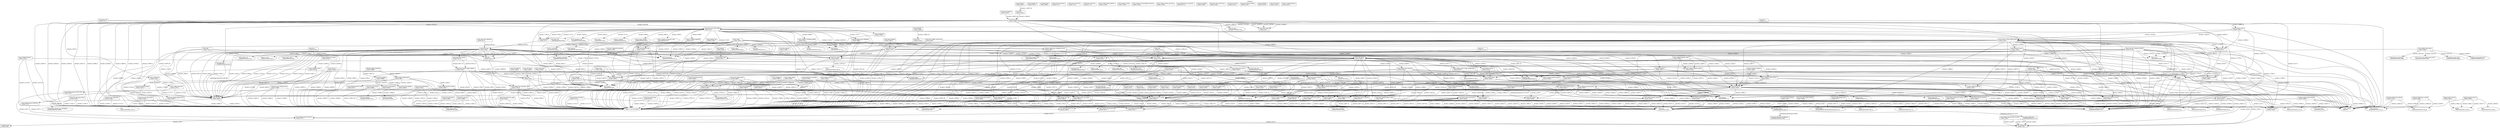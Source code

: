 digraph GRAPH_0 {

  // Generated by Graph::Easy 0.76 at Thu Jan 25 07:04:10 2024

  edge [ arrowhead=normal ];
  graph [ label="./event.c", labelloc=top ];
  node [
    fillcolor=white,
    fontsize=11,
    shape=box,
    style=filled ];

  "./event.c:clear_time_cache" [ label="clear_time_cache\l./event.c:467:1\l" ]
  "./event.c:common_timeout_callback" [ label="common_timeout_callback\l./event.c:1498:1\l" ]
  "./event.c:common_timeout_schedule" [ label="common_timeout_schedule\l./event.c:1486:1\l" ]
  "./event.c:dump_active_event_fn" [ label="dump_active_event_fn\l./event.c:3842:1\l" ]
  "./event.c:dump_inserted_event_fn" [ label="dump_inserted_event_fn\l./event.c:3808:1\l" ]
  "./event.c:eq_debug_entry" [ label="eq_debug_entry\l./event.c:206:1\l" ]
  "./event.c:event_base_cancel_single_callback_" [ label="event_base_cancel_single_callback_\l./event.c:786:1\l" ]
  "./event.c:event_base_free_" [ label="event_base_free_\l./event.c:849:1\l" ]
  "./event.c:event_base_free_queues_" [ label="event_base_free_queues_\l./event.c:825:12\l" ]
  "./event.c:event_callback_to_event" [ label="event_callback_to_event\l./event.c:499:1\l" ]
  "./event.c:event_config_entry_free" [ label="event_config_entry_free\l./event.c:1174:1\l" ]
  "./event.c:event_config_is_avoided_method" [ label="event_config_is_avoided_method\l./event.c:541:1\l" ]
  "./event.c:event_debug_assert_is_setup_" [ label="event_debug_assert_is_setup_\l./event.c:340:13\l" ]
  "./event.c:event_debug_assert_not_added_" [ label="event_debug_assert_not_added_\l./event.c:361:13\l" ]
  "./event.c:event_debug_assert_socket_nonblocking_" [ label="event_debug_assert_socket_nonblocking_\l./event.c:381:13\l" ]
  "./event.c:event_debug_map_HT_FIND" [ label="event_debug_map_HT_FIND\l./event.c:237:1\l" ]
  "./event.c:event_debug_map_HT_FIND_P_" [ label="event_debug_map_HT_FIND_P_\l./event.c:237:1\l" ]
  "./event.c:event_debug_map_HT_INIT" [ label="event_debug_map_HT_INIT\l./event.c:237:1\l" ]
  "./event.c:event_debug_map_HT_INSERT" [ label="event_debug_map_HT_INSERT\l./event.c:237:1\l" ]
  "./event.c:event_debug_map_HT_NEXT_RMV" [ label="event_debug_map_HT_NEXT_RMV\l./event.c:237:1\l" ]
  "./event.c:event_debug_map_HT_REMOVE" [ label="event_debug_map_HT_REMOVE\l./event.c:237:1\l" ]
  "./event.c:event_debug_map_HT_START" [ label="event_debug_map_HT_START\l./event.c:237:1\l" ]
  "./event.c:event_debug_note_add_" [ label="event_debug_note_add_\l./event.c:288:13\l" ]
  "./event.c:event_debug_note_del_" [ label="event_debug_note_del_\l./event.c:314:13\l" ]
  "./event.c:event_debug_note_setup_" [ label="event_debug_note_setup_\l./event.c:243:13\l" ]
  "./event.c:event_debug_note_teardown_" [ label="event_debug_note_teardown_\l./event.c:270:13\l" ]
  "./event.c:event_del_" [ label="event_del_\l./event.c:2835:1\l" ]
  "./event.c:event_finalize_impl_" [ label="event_finalize_impl_\l./event.c:2327:1\l" ]
  "./event.c:event_finalize_nolock_" [ label="event_finalize_nolock_\l./event.c:2313:1\l" ]
  "./event.c:event_free_debug_globals" [ label="event_free_debug_globals\l./event.c:3972:1\l" ]
  "./event.c:event_free_debug_globals_locks" [ label="event_free_debug_globals_locks\l./event.c:3957:1\l" ]
  "./event.c:event_free_evsig_globals" [ label="event_free_evsig_globals\l./event.c:3978:1\l" ]
  "./event.c:event_free_evutil_globals" [ label="event_free_evutil_globals\l./event.c:3984:1\l" ]
  "./event.c:event_free_globals" [ label="event_free_globals\l./event.c:3990:1\l" ]
  "./event.c:event_haveevents" [ label="event_haveevents\l./event.c:1368:1\l" ]
  "./event.c:event_is_method_disabled" [ label="event_is_method_disabled\l./event.c:557:1\l" ]
  "./event.c:event_loopexit_cb" [ label="event_loopexit_cb\l./event.c:1873:1\l" ]
  "./event.c:event_once_cb" [ label="event_once_cb\l./event.c:2090:1\l" ]
  "./event.c:event_persist_closure" [ label="event_persist_closure\l./event.c:1598:1\l" ]
  "./event.c:event_process_active" [ label="event_process_active\l./event.c:1796:1\l" ]
  "./event.c:event_process_active_single_queue" [ label="event_process_active_single_queue\l./event.c:1670:1\l" ]
  "./event.c:event_queue_insert_active" [ label="event_queue_insert_active\l./event.c:3443:1\l" ]
  "./event.c:event_queue_insert_active_later" [ label="event_queue_insert_active_later\l./event.c:3464:1\l" ]
  "./event.c:event_queue_insert_inserted" [ label="event_queue_insert_inserted\l./event.c:3427:1\l" ]
  "./event.c:event_queue_insert_timeout" [ label="event_queue_insert_timeout\l./event.c:3481:1\l" ]
  "./event.c:event_queue_make_later_events_active" [ label="event_queue_make_later_events_active\l./event.c:3505:1\l" ]
  "./event.c:event_queue_remove_active" [ label="event_queue_remove_active\l./event.c:3302:1\l" ]
  "./event.c:event_queue_remove_active_later" [ label="event_queue_remove_active_later\l./event.c:3318:1\l" ]
  "./event.c:event_queue_remove_inserted" [ label="event_queue_remove_inserted\l./event.c:3290:1\l" ]
  "./event.c:event_queue_remove_timeout" [ label="event_queue_remove_timeout\l./event.c:3333:1\l" ]
  "./event.c:event_signal_closure" [ label="event_signal_closure\l./event.c:1376:1\l" ]
  "./event.c:event_to_event_callback" [ label="event_to_event_callback\l./event.c:506:1\l" ]
  "./event.c:evthread_make_base_notifiable_nolock_" [ label="evthread_make_base_notifiable_nolock_\l./event.c:3697:1\l" ]
  "./event.c:evthread_notify_base" [ label="evthread_notify_base\l./event.c:2607:1\l" ]
  "./event.c:evthread_notify_base_default" [ label="evthread_notify_base_default\l./event.c:2573:1\l" ]
  "./event.c:evthread_notify_base_eventfd" [ label="evthread_notify_base_eventfd\l./event.c:2590:1\l" ]
  "./event.c:evthread_notify_drain_default" [ label="evthread_notify_drain_default\l./event.c:3666:1\l" ]
  "./event.c:evthread_notify_drain_eventfd" [ label="evthread_notify_drain_eventfd\l./event.c:3649:1\l" ]
  "./event.c:get_common_timeout_list" [ label="get_common_timeout_list\l./event.c:1466:1\l" ]
  "./event.c:gettime" [ label="gettime\l./event.c:420:1\l" ]
  "./event.c:hash_debug_entry" [ label="hash_debug_entry\l./event.c:192:1\l" ]
  "./event.c:insert_common_timeout_inorder" [ label="insert_common_timeout_inorder\l./event.c:3397:1\l" ]
  "./event.c:is_common_timeout" [ label="is_common_timeout\l./event.c:1444:1\l" ]
  "./event.c:is_same_common_timeout" [ label="is_same_common_timeout\l./event.c:1457:1\l" ]
  "./event.c:min_heap_ctor_" [ label="min_heap_ctor_\l./minheap-internal.h:64:6\l" ]
  "./event.c:min_heap_dtor_" [ label="min_heap_dtor_\l./minheap-internal.h:65:6\l" ]
  "./event.c:min_heap_elem_init_" [ label="min_heap_elem_init_\l./minheap-internal.h:66:6\l" ]
  "./event.c:min_heap_elt_is_top_" [ label="min_heap_elt_is_top_\l./minheap-internal.h:91:5\l" ]
  "./event.c:min_heap_empty_" [ label="min_heap_empty_\l./minheap-internal.h:67:5\l" ]
  "./event.c:min_heap_erase_" [ label="min_heap_erase_\l./minheap-internal.h:96:5\l" ]
  "./event.c:min_heap_push_" [ label="min_heap_push_\l./minheap-internal.h:71:5\l" ]
  "./event.c:min_heap_reserve_" [ label="min_heap_reserve_\l./minheap-internal.h:133:5\l" ]
  "./event.c:min_heap_shift_down_" [ label="min_heap_shift_down_\l./minheap-internal.h:173:6\l" ]
  "./event.c:min_heap_shift_up_" [ label="min_heap_shift_up_\l./minheap-internal.h:161:6\l" ]
  "./event.c:min_heap_shift_up_unconditional_" [ label="min_heap_shift_up_unconditional_\l./minheap-internal.h:149:6\l" ]
  "./event.c:min_heap_size_" [ label="min_heap_size_\l./minheap-internal.h:68:8\l" ]
  "./event.c:min_heap_top_" [ label="min_heap_top_\l./minheap-internal.h:69:15\l" ]
  "./event.c:nil_backend_del" [ label="nil_backend_del\l./event.c:986:1\l" ]
  "./event.c:timeout_next" [ label="timeout_next\l./event.c:3209:1\l" ]
  "./event.c:timeout_process" [ label="timeout_process\l./event.c:3247:1\l" ]
  "./event.c:update_time_cache" [ label="update_time_cache\l./event.c:474:1\l" ]
  EVUTIL_TOUPPER_ [ label="EVUTIL_TOUPPER_\l./util-internal.h:263:6\l", shape=ellipse ]
  __errno_location [ label="__errno_location\l/usr/include/errno.h:37:13\l", shape=ellipse ]
  __indirect_call [ label="Indirect Call Placeholder\l", shape=ellipse ]
  __stack_chk_fail [ label="__stack_chk_fail\l<built-in>\l", shape=ellipse ]
  calloc [ label="calloc\l/usr/include/stdlib.h:543:14\l", shape=ellipse ]
  event_active [ label="event_active\l./event.c:2967:1\l" ]
  event_active_later_ [ label="event_active_later_\l./event.c:3036:1\l" ]
  event_active_later_nolock_ [ label="event_active_later_nolock_\l./event.c:3044:1\l" ]
  event_active_nolock_ [ label="event_active_nolock_\l./event.c:2985:1\l" ]
  event_add [ label="event_add\l./event.c:2550:1\l" ]
  event_add_nolock_ [ label="event_add_nolock_\l./event.c:2663:1\l" ]
  event_assign [ label="event_assign\l./event.c:2179:1\l" ]
  event_base_active_by_fd [ label="event_base_active_by_fd\l./event.c:3892:1\l" ]
  event_base_active_by_signal [ label="event_base_active_by_signal\l./event.c:3928:1\l" ]
  event_base_add_virtual_ [ label="event_base_add_virtual_\l./event.c:3937:1\l" ]
  event_base_assert_ok_ [ label="event_base_assert_ok_\l./event.c:4022:1\l" ]
  event_base_assert_ok_nolock_ [ label="event_base_assert_ok_nolock_\l./event.c:4030:1\l" ]
  event_base_del_virtual_ [ label="event_base_del_virtual_\l./event.c:3946:1\l" ]
  event_base_dispatch [ label="event_base_dispatch\l./event.c:1851:1\l" ]
  event_base_dump_events [ label="event_base_dump_events\l./event.c:3880:1\l" ]
  event_base_foreach_event [ label="event_base_foreach_event\l./event.c:3865:1\l" ]
  event_base_foreach_event_nolock_ [ label="event_base_foreach_event_nolock_\l./event.c:3746:1\l" ]
  event_base_free [ label="event_base_free\l./event.c:977:1\l" ]
  event_base_free_nofinalize [ label="event_base_free_nofinalize\l./event.c:971:1\l" ]
  event_base_get_features [ label="event_base_get_features\l./event.c:571:1\l" ]
  event_base_get_max_events [ label="event_base_get_max_events\l./event.c:1337:1\l" ]
  event_base_get_method [ label="event_base_get_method\l./event.c:1857:1\l" ]
  event_base_get_npriorities [ label="event_base_get_npriorities\l./event.c:1302:1\l" ]
  event_base_get_num_events [ label="event_base_get_num_events\l./event.c:1316:1\l" ]
  event_base_get_running_event [ label="event_base_get_running_event\l./event.c:2260:1\l" ]
  event_base_get_signal_method [ label="event_base_get_signal_method\l./event.c:1864:1\l" ]
  event_base_gettimeofday_cached [ label="event_base_gettimeofday_cached\l./event.c:445:1\l" ]
  event_base_got_break [ label="event_base_got_break\l./event.c:1938:1\l" ]
  event_base_got_exit [ label="event_base_got_exit\l./event.c:1948:1\l" ]
  event_base_init_common_timeout [ label="event_base_init_common_timeout\l./event.c:1523:1\l" ]
  event_base_loop [ label="event_base_loop\l./event.c:1966:1\l" ]
  event_base_loopbreak [ label="event_base_loopbreak\l./event.c:1900:1\l" ]
  event_base_loopcontinue [ label="event_base_loopcontinue\l./event.c:1919:1\l" ]
  event_base_loopexit [ label="event_base_loopexit\l./event.c:1887:1\l" ]
  event_base_new [ label="event_base_new\l./event.c:527:1\l" ]
  event_base_new_with_config [ label="event_base_new_with_config\l./event.c:612:1\l" ]
  event_base_once [ label="event_base_once\l./event.c:2113:1\l" ]
  event_base_priority_init [ label="event_base_priority_init\l./event.c:1262:1\l" ]
  event_base_set [ label="event_base_set\l./event.c:2230:1\l" ]
  event_base_start_iocp_ [ label="event_base_start_iocp_\l./event.c:755:1\l" ]
  event_base_stop_iocp_ [ label="event_base_stop_iocp_\l./event.c:772:1\l" ]
  event_base_update_cache_time [ label="event_base_update_cache_time\l./event.c:482:1\l" ]
  event_callback_activate_ [ label="event_callback_activate_\l./event.c:3061:1\l" ]
  event_callback_activate_later_nolock_ [ label="event_callback_activate_later_nolock_\l./event.c:3103:1\l" ]
  event_callback_activate_nolock_ [ label="event_callback_activate_nolock_\l./event.c:3072:1\l" ]
  event_callback_cancel_ [ label="event_callback_cancel_\l./event.c:3124:1\l" ]
  event_callback_cancel_nolock_ [ label="event_callback_cancel_nolock_\l./event.c:3135:1\l" ]
  event_callback_finalize_ [ label="event_callback_finalize_\l./event.c:2372:1\l" ]
  event_callback_finalize_many_ [ label="event_callback_finalize_many_\l./event.c:2383:1\l" ]
  event_callback_finalize_nolock_ [ label="event_callback_finalize_nolock_\l./event.c:2355:1\l" ]
  event_callback_init_ [ label="event_callback_init_\l./event.c:3116:1\l" ]
  event_changelist_freemem_ [ label="event_changelist_freemem_\l./changelist-internal.h:93:6\l", shape=ellipse ]
  event_changelist_init_ [ label="event_changelist_init_\l./changelist-internal.h:86:6\l", shape=ellipse ]
  event_config_avoid_method [ label="event_config_avoid_method\l./event.c:1203:1\l" ]
  event_config_free [ label="event_config_free\l./event.c:1182:1\l" ]
  event_config_new [ label="event_config_new\l./event.c:1158:1\l" ]
  event_config_require_features [ label="event_config_require_features\l./event.c:1220:1\l" ]
  event_config_set_flag [ label="event_config_set_flag\l./event.c:1194:1\l" ]
  event_config_set_max_dispatch_interval [ label="event_config_set_max_dispatch_interval\l./event.c:1239:1\l" ]
  event_config_set_num_cpus_hint [ label="event_config_set_num_cpus_hint\l./event.c:1230:1\l" ]
  event_debug_map_HT_CLEAR [ label="event_debug_map_HT_CLEAR\l./event.c:239:1\l" ]
  event_debug_map_HT_GROW [ label="event_debug_map_HT_GROW\l./event.c:239:1\l" ]
  event_debug_map_HT_REP_IS_BAD_ [ label="event_debug_map_HT_REP_IS_BAD_\l./event.c:239:1\l" ]
  event_debug_unassign [ label="event_debug_unassign\l./event.c:2303:1\l" ]
  event_debugx_ [ label="event_debugx_\l./log-internal.h:72:6\l", shape=ellipse ]
  event_deferred_cb_cancel_ [ label="event_deferred_cb_cancel_\l./event.c:3181:1\l" ]
  event_deferred_cb_init_ [ label="event_deferred_cb_init_\l./event.c:3165:1\l" ]
  event_deferred_cb_schedule_ [ label="event_deferred_cb_schedule_\l./event.c:3190:1\l" ]
  event_deferred_cb_set_priority_ [ label="event_deferred_cb_set_priority_\l./event.c:3175:1\l" ]
  event_del [ label="event_del\l./event.c:2853:1\l" ]
  event_del_block [ label="event_del_block\l./event.c:2859:1\l" ]
  event_del_noblock [ label="event_del_noblock\l./event.c:2865:1\l" ]
  event_del_nolock_ [ label="event_del_nolock_\l./event.c:2876:1\l" ]
  event_disable_debug_mode [ label="event_disable_debug_mode\l./event.c:593:1\l" ]
  event_dispatch [ label="event_dispatch\l./event.c:1845:1\l" ]
  event_enable_debug_mode [ label="event_enable_debug_mode\l./event.c:577:1\l" ]
  event_err [ label="event_err\l./log-internal.h:58:6\l", shape=ellipse ]
  event_errx [ label="event_errx\l./log-internal.h:66:6\l", shape=ellipse ]
  event_finalize [ label="event_finalize\l./event.c:2343:1\l" ]
  event_free [ label="event_free\l./event.c:2289:1\l" ]
  event_free_finalize [ label="event_free_finalize\l./event.c:2349:1\l" ]
  event_get_assignment [ label="event_get_assignment\l./event.c:2485:1\l" ]
  event_get_base [ label="event_get_base\l./event.c:2515:1\l" ]
  event_get_callback [ label="event_get_callback\l./event.c:2529:1\l" ]
  event_get_callback_arg [ label="event_get_callback_arg\l./event.c:2536:1\l" ]
  event_get_events [ label="event_get_events\l./event.c:2522:1\l" ]
  event_get_fd [ label="event_get_fd\l./event.c:2508:1\l" ]
  event_get_method [ label="event_get_method\l./event.c:3539:1\l" ]
  event_get_priority [ label="event_get_priority\l./event.c:2543:1\l" ]
  event_get_struct_event_size [ label="event_get_struct_event_size\l./event.c:2502:1\l" ]
  event_get_supported_methods [ label="event_get_supported_methods\l./event.c:1126:1\l" ]
  event_get_version [ label="event_get_version\l./event.c:3522:1\l" ]
  event_get_version_number [ label="event_get_version_number\l./event.c:3528:1\l" ]
  event_gettime_monotonic [ label="event_gettime_monotonic\l./event.c:1112:1\l" ]
  event_global_setup_locks_ [ label="event_global_setup_locks_\l./event.c:4006:1\l" ]
  event_init [ label="event_init\l./event.c:512:1\l" ]
  event_initialized [ label="event_initialized\l./event.c:2476:1\l" ]
  event_loop [ label="event_loop\l./event.c:1960:1\l" ]
  event_loopbreak [ label="event_loopbreak\l./event.c:1894:1\l" ]
  event_loopexit [ label="event_loopexit\l./event.c:1880:1\l" ]
  event_mm_calloc_ [ label="event_mm_calloc_\l./event.c:3562:1\l" ]
  event_mm_free_ [ label="event_mm_free_\l./event.c:3628:1\l" ]
  event_mm_malloc_ [ label="event_mm_malloc_\l./event.c:3550:1\l" ]
  event_mm_realloc_ [ label="event_mm_realloc_\l./event.c:3619:1\l" ]
  event_mm_strdup_ [ label="event_mm_strdup_\l./event.c:3591:1\l" ]
  event_msgx [ label="event_msgx\l./log-internal.h:70:6\l", shape=ellipse ]
  event_new [ label="event_new\l./event.c:2274:1\l" ]
  event_once [ label="event_once\l./event.c:2104:1\l" ]
  event_pending [ label="event_pending\l./event.c:2441:1\l" ]
  event_priority_init [ label="event_priority_init\l./event.c:1256:1\l" ]
  event_priority_set [ label="event_priority_set\l./event.c:2422:1\l" ]
  event_reinit [ label="event_reinit\l./event.c:1003:1\l" ]
  event_remove_timer [ label="event_remove_timer\l./event.c:2640:1\l" ]
  event_remove_timer_nolock_ [ label="event_remove_timer_nolock_\l./event.c:2621:1\l" ]
  event_self_cbarg [ label="event_self_cbarg\l./event.c:2254:1\l" ]
  event_set [ label="event_set\l./event.c:2245:1\l" ]
  event_set_mem_functions [ label="event_set_mem_functions\l./event.c:3637:1\l" ]
  event_sock_warn [ label="event_sock_warn\l./log-internal.h:64:6\l", shape=ellipse ]
  event_warn [ label="event_warn\l./log-internal.h:60:6\l", shape=ellipse ]
  event_warnx [ label="event_warnx\l./log-internal.h:68:6\l", shape=ellipse ]
  evmap_check_integrity_ [ label="evmap_check_integrity_\l./evmap-internal.h:106:6\l", shape=ellipse ]
  evmap_delete_all_ [ label="evmap_delete_all_\l./evmap-internal.h:101:6\l", shape=ellipse ]
  evmap_foreach_event_ [ label="evmap_foreach_event_\l./evmap-internal.h:113:5\l", shape=ellipse ]
  evmap_io_active_ [ label="evmap_io_active_\l./evmap-internal.h:78:6\l", shape=ellipse ]
  evmap_io_add_ [ label="evmap_io_add_\l./evmap-internal.h:62:5\l", shape=ellipse ]
  evmap_io_clear_ [ label="evmap_io_clear_\l./evmap-internal.h:49:6\l", shape=ellipse ]
  evmap_io_del_ [ label="evmap_io_del_\l./evmap-internal.h:71:5\l", shape=ellipse ]
  evmap_io_initmap_ [ label="evmap_io_initmap_\l./evmap-internal.h:42:6\l", shape=ellipse ]
  evmap_reinit_ [ label="evmap_reinit_\l./evmap-internal.h:96:5\l", shape=ellipse ]
  evmap_signal_active_ [ label="evmap_signal_active_\l./evmap-internal.h:86:6\l", shape=ellipse ]
  evmap_signal_add_ [ label="evmap_signal_add_\l./evmap-internal.h:84:5\l", shape=ellipse ]
  evmap_signal_clear_ [ label="evmap_signal_clear_\l./evmap-internal.h:50:6\l", shape=ellipse ]
  evmap_signal_del_ [ label="evmap_signal_del_\l./evmap-internal.h:85:5\l", shape=ellipse ]
  evmap_signal_initmap_ [ label="evmap_signal_initmap_\l./evmap-internal.h:43:6\l", shape=ellipse ]
  evsig_free_globals_ [ label="evsig_free_globals_\l./evsignal-internal.h:76:6\l", shape=ellipse ]
  evsig_global_setup_locks_ [ label="evsig_global_setup_locks_\l./evthread-internal.h:388:5\l", shape=ellipse ]
  evsig_init_ [ label="evsig_init_\l./evsignal-internal.h:71:5\l", shape=ellipse ]
  evsig_set_base_ [ label="evsig_set_base_\l./evsignal-internal.h:75:6\l", shape=ellipse ]
  evthread_is_debug_lock_held_ [ label="evthread_is_debug_lock_held_\l./evthread-internal.h:371:5\l", shape=ellipse ]
  evthread_make_base_notifiable [ label="evthread_make_base_notifiable\l./event.c:3684:1\l" ]
  evthread_setup_global_lock_ [ label="evthread_setup_global_lock_\l./evthread-internal.h:374:7\l", shape=ellipse ]
  evthreadimpl_disable_lock_debugging_ [ label="evthreadimpl_disable_lock_debugging_\l./evthread-internal.h:398:6\l", shape=ellipse ]
  evutil_closesocket [ label="evutil_closesocket\l./include/event2/util.h:471:5\l", shape=ellipse ]
  evutil_configure_monotonic_time_ [ label="evutil_configure_monotonic_time_\l./time-internal.h:91:5\l", shape=ellipse ]
  evutil_eventfd_ [ label="evutil_eventfd_\l./util-internal.h:529:17\l", shape=ellipse ]
  evutil_free_globals_ [ label="evutil_free_globals_\l./util-internal.h:463:6\l", shape=ellipse ]
  evutil_getenv_ [ label="evutil_getenv_\l./util-internal.h:317:13\l", shape=ellipse ]
  evutil_gettime_monotonic_ [ label="evutil_gettime_monotonic_\l./time-internal.h:94:5\l", shape=ellipse ]
  evutil_global_setup_locks_ [ label="evutil_global_setup_locks_\l./evthread-internal.h:389:5\l", shape=ellipse ]
  evutil_make_internal_pipe_ [ label="evutil_make_internal_pipe_\l./util-internal.h:528:5\l", shape=ellipse ]
  evutil_secure_rng_global_setup_locks_ [ label="evutil_secure_rng_global_setup_locks_\l./evthread-internal.h:390:5\l", shape=ellipse ]
  evutil_snprintf [ label="evutil_snprintf\l./include/event2/util.h:625:5\l", shape=ellipse ]
  fcntl [ label="fcntl\l/usr/include/fcntl.h:149:12\l", shape=ellipse ]
  fprintf [ label="fprintf\l/usr/include/stdio.h:350:12\l", shape=ellipse ]
  fputc [ label="fputc\l/usr/include/stdio.h:549:12\l", shape=ellipse ]
  free [ label="free\l/usr/include/stdlib.h:555:13\l", shape=ellipse ]
  fwrite [ label="__builtin_fwrite\l<built-in>\l", shape=ellipse ]
  gettimeofday [ label="gettimeofday\l/usr/include/x86_64-linux-gnu/sys/time.h:67:12\l", shape=ellipse ]
  libevent_global_shutdown [ label="libevent_global_shutdown\l./event.c:3998:1\l" ]
  malloc [ label="malloc\l/usr/include/stdlib.h:540:14\l", shape=ellipse ]
  memcpy [ label="memcpy\l/usr/include/string.h:43:14\l", shape=ellipse ]
  memset [ label="memset\l/usr/include/string.h:61:14\l", shape=ellipse ]
  read [ label="read\l/usr/include/unistd.h:371:16\l", shape=ellipse ]
  realloc [ label="realloc\l/usr/include/stdlib.h:551:14\l", shape=ellipse ]
  strcmp [ label="strcmp\l/usr/include/string.h:156:12\l", shape=ellipse ]
  strdup [ label="strdup\l/usr/include/string.h:187:14\l", shape=ellipse ]
  strlen [ label="strlen\l/usr/include/string.h:407:15\l", shape=ellipse ]
  write [ label="write\l/usr/include/unistd.h:378:16\l", shape=ellipse ]

  "./event.c:min_heap_dtor_" -> event_mm_free_ [ color="#000000", fontcolor="#000000", label="./minheap-internal.h:65:48" ]
  event_mm_free_ -> free [ color="#000000", fontcolor="#000000", label="./event.c:3633:3" ]
  event_mm_free_ -> __indirect_call [ color="#000000", fontcolor="#000000", label="./event.c:3631:3" ]
  "./event.c:min_heap_push_" -> "./event.c:min_heap_shift_up_" [ color="#000000", fontcolor="#000000", label="./minheap-internal.h:75:2" ]
  "./event.c:min_heap_push_" -> "./event.c:min_heap_reserve_" [ color="#000000", fontcolor="#000000", label="./minheap-internal.h:73:6" ]
  "./event.c:min_heap_reserve_" -> event_mm_realloc_ [ color="#000000", fontcolor="#000000", label="./minheap-internal.h:141:29" ]
  "./event.c:min_heap_erase_" -> "./event.c:min_heap_shift_down_" [ color="#000000", fontcolor="#000000", label="./minheap-internal.h:110:4" ]
  "./event.c:min_heap_erase_" -> "./event.c:min_heap_shift_up_unconditional_" [ color="#000000", fontcolor="#000000", label="./minheap-internal.h:108:4" ]
  event_mm_realloc_ -> realloc [ color="#000000", fontcolor="#000000", label="./event.c:3624:10" ]
  event_mm_realloc_ -> __indirect_call [ color="#000000", fontcolor="#000000", label="./event.c:3622:10" ]
  "./event.c:event_debug_map_HT_FIND_P_" -> "./event.c:eq_debug_entry" [ color="#000000", fontcolor="#000000", label="./event.c:237:1" ]
  "./event.c:event_debug_map_HT_FIND_P_" -> "./event.c:hash_debug_entry" [ color="#000000", fontcolor="#000000", label="./event.c:237:1" ]
  "./event.c:event_debug_map_HT_FIND" -> "./event.c:event_debug_map_HT_FIND_P_" [ color="#000000", fontcolor="#000000", label="./event.c:237:1" ]
  "./event.c:event_debug_map_HT_INSERT" -> event_debug_map_HT_GROW [ color="#000000", fontcolor="#000000", label="./event.c:237:1" ]
  "./event.c:event_debug_map_HT_INSERT" -> "./event.c:hash_debug_entry" [ color="#000000", fontcolor="#000000", label="./event.c:237:1" ]
  event_debug_map_HT_GROW -> memset [ color="#000000", fontcolor="#000000", label="./event.c:239:1" ]
  event_debug_map_HT_GROW -> memset [ color="#000000", fontcolor="#000000", label="./event.c:239:1" ]
  event_debug_map_HT_GROW -> event_mm_malloc_ [ color="#000000", fontcolor="#000000", label="./event.c:239:1" ]
  event_debug_map_HT_GROW -> event_mm_free_ [ color="#000000", fontcolor="#000000", label="./event.c:239:1" ]
  event_debug_map_HT_GROW -> "./event.c:hash_debug_entry" [ color="#000000", fontcolor="#000000", label="./event.c:239:1" ]
  event_debug_map_HT_GROW -> "./event.c:hash_debug_entry" [ color="#000000", fontcolor="#000000", label="./event.c:239:1" ]
  event_debug_map_HT_GROW -> event_mm_realloc_ [ color="#000000", fontcolor="#000000", label="./event.c:239:1" ]
  "./event.c:event_debug_map_HT_REMOVE" -> "./event.c:event_debug_map_HT_FIND_P_" [ color="#000000", fontcolor="#000000", label="./event.c:237:1" ]
  "./event.c:event_debug_map_HT_NEXT_RMV" -> "./event.c:hash_debug_entry" [ color="#000000", fontcolor="#000000", label="./event.c:237:1" ]
  event_mm_malloc_ -> malloc [ color="#000000", fontcolor="#000000", label="./event.c:3558:10" ]
  event_mm_malloc_ -> __indirect_call [ color="#000000", fontcolor="#000000", label="./event.c:3556:10" ]
  event_debug_map_HT_CLEAR -> event_mm_free_ [ color="#000000", fontcolor="#000000", label="./event.c:239:1" ]
  event_debug_map_HT_CLEAR -> "./event.c:event_debug_map_HT_INIT" [ color="#000000", fontcolor="#000000", label="./event.c:239:1" ]
  event_debug_map_HT_REP_IS_BAD_ -> "./event.c:hash_debug_entry" [ color="#000000", fontcolor="#000000", label="./event.c:239:1" ]
  event_debug_map_HT_REP_IS_BAD_ -> "./event.c:hash_debug_entry" [ color="#000000", fontcolor="#000000", label="./event.c:239:1" ]
  event_debug_map_HT_REP_IS_BAD_ -> "./event.c:hash_debug_entry" [ color="#000000", fontcolor="#000000", label="./event.c:239:1" ]
  "./event.c:event_debug_note_setup_" -> __stack_chk_fail [ color="#000000" ]
  "./event.c:event_debug_note_setup_" -> event_err [ color="#000000", fontcolor="#000000", label="./event.c:258:4" ]
  "./event.c:event_debug_note_setup_" -> __indirect_call [ color="#000000", fontcolor="#000000", label="./event.c:251:2" ]
  "./event.c:event_debug_note_setup_" -> __indirect_call [ color="#000000", fontcolor="#000000", label="./event.c:264:2" ]
  "./event.c:event_debug_note_setup_" -> event_mm_malloc_ [ color="#000000", fontcolor="#000000", label="./event.c:256:10" ]
  "./event.c:event_debug_note_setup_" -> "./event.c:event_debug_map_HT_INSERT" [ color="#000000", fontcolor="#000000", label="./event.c:262:3" ]
  "./event.c:event_debug_note_setup_" -> "./event.c:event_debug_map_HT_FIND" [ color="#000000", fontcolor="#000000", label="./event.c:252:9" ]
  "./event.c:event_debug_note_teardown_" -> __stack_chk_fail [ color="#000000" ]
  "./event.c:event_debug_note_teardown_" -> __indirect_call [ color="#000000", fontcolor="#000000", label="./event.c:278:2" ]
  "./event.c:event_debug_note_teardown_" -> __indirect_call [ color="#000000", fontcolor="#000000", label="./event.c:282:2" ]
  "./event.c:event_debug_note_teardown_" -> "./event.c:event_debug_map_HT_REMOVE" [ color="#000000", fontcolor="#000000", label="./event.c:279:9" ]
  "./event.c:event_debug_note_teardown_" -> event_mm_free_ [ color="#000000", fontcolor="#000000", label="./event.c:281:3" ]
  "./event.c:event_debug_note_add_" -> event_errx [ color="#000000", fontcolor="#000000", label="./event.c:301:3" ]
  "./event.c:event_debug_note_add_" -> __stack_chk_fail [ color="#000000" ]
  "./event.c:event_debug_note_add_" -> __indirect_call [ color="#000000", fontcolor="#000000", label="./event.c:296:2" ]
  "./event.c:event_debug_note_add_" -> __indirect_call [ color="#000000", fontcolor="#000000", label="./event.c:308:2" ]
  "./event.c:event_debug_note_add_" -> "./event.c:event_debug_map_HT_FIND" [ color="#000000", fontcolor="#000000", label="./event.c:297:9" ]
  "./event.c:event_debug_note_del_" -> event_errx [ color="#000000", fontcolor="#000000", label="./event.c:327:3" ]
  "./event.c:event_debug_note_del_" -> __stack_chk_fail [ color="#000000" ]
  "./event.c:event_debug_note_del_" -> __indirect_call [ color="#000000", fontcolor="#000000", label="./event.c:322:2" ]
  "./event.c:event_debug_note_del_" -> __indirect_call [ color="#000000", fontcolor="#000000", label="./event.c:334:2" ]
  "./event.c:event_debug_note_del_" -> "./event.c:event_debug_map_HT_FIND" [ color="#000000", fontcolor="#000000", label="./event.c:323:9" ]
  "./event.c:event_debug_assert_is_setup_" -> event_errx [ color="#000000", fontcolor="#000000", label="./event.c:351:3" ]
  "./event.c:event_debug_assert_is_setup_" -> __stack_chk_fail [ color="#000000" ]
  "./event.c:event_debug_assert_is_setup_" -> __indirect_call [ color="#000000", fontcolor="#000000", label="./event.c:348:2" ]
  "./event.c:event_debug_assert_is_setup_" -> __indirect_call [ color="#000000", fontcolor="#000000", label="./event.c:358:2" ]
  "./event.c:event_debug_assert_is_setup_" -> "./event.c:event_debug_map_HT_FIND" [ color="#000000", fontcolor="#000000", label="./event.c:349:9" ]
  "./event.c:event_debug_assert_not_added_" -> event_errx [ color="#000000", fontcolor="#000000", label="./event.c:372:3" ]
  "./event.c:event_debug_assert_not_added_" -> __stack_chk_fail [ color="#000000" ]
  "./event.c:event_debug_assert_not_added_" -> __indirect_call [ color="#000000", fontcolor="#000000", label="./event.c:369:2" ]
  "./event.c:event_debug_assert_not_added_" -> __indirect_call [ color="#000000", fontcolor="#000000", label="./event.c:379:2" ]
  "./event.c:event_debug_assert_not_added_" -> "./event.c:event_debug_map_HT_FIND" [ color="#000000", fontcolor="#000000", label="./event.c:370:9" ]
  "./event.c:event_debug_assert_socket_nonblocking_" -> fcntl [ color="#000000", fontcolor="#000000", label="./event.c:391:16" ]
  "./event.c:event_debug_assert_socket_nonblocking_" -> event_errx [ color="#000000", fontcolor="#000000", label="./event.c:392:4" ]
  "./event.c:gettime" -> event_errx [ color="#000000", fontcolor="#000000", label="./event.c:422:2" ]
  "./event.c:gettime" -> __stack_chk_fail [ color="#000000" ]
  "./event.c:gettime" -> gettimeofday [ color="#000000", fontcolor="#000000", label="./event.c:436:3" ]
  "./event.c:gettime" -> evutil_gettime_monotonic_ [ color="#000000", fontcolor="#000000", label="./event.c:429:6" ]
  "./event.c:gettime" -> evthread_is_debug_lock_held_ [ color="#000000", fontcolor="#000000", label="./event.c:422:2" ]
  event_base_gettimeofday_cached -> __indirect_call [ color="#000000", fontcolor="#000000", label="./event.c:454:2" ]
  event_base_gettimeofday_cached -> __indirect_call [ color="#000000", fontcolor="#000000", label="./event.c:461:2" ]
  event_base_gettimeofday_cached -> gettimeofday [ color="#000000", fontcolor="#000000", label="./event.c:451:11" ]
  event_base_gettimeofday_cached -> gettimeofday [ color="#000000", fontcolor="#000000", label="./event.c:456:7" ]
  "./event.c:update_time_cache" -> "./event.c:gettime" [ color="#000000", fontcolor="#000000", label="./event.c:478:3" ]
  event_base_update_cache_time -> __indirect_call [ color="#000000", fontcolor="#000000", label="./event.c:491:2" ]
  event_base_update_cache_time -> __indirect_call [ color="#000000", fontcolor="#000000", label="./event.c:494:2" ]
  event_base_update_cache_time -> "./event.c:update_time_cache" [ color="#000000", fontcolor="#000000", label="./event.c:493:3" ]
  "./event.c:event_callback_to_event" -> event_errx [ color="#000000", fontcolor="#000000", label="./event.c:501:2" ]
  event_init -> event_errx [ color="#000000", fontcolor="#000000", label="./event.c:517:3" ]
  event_init -> event_base_new_with_config [ color="#000000", fontcolor="#000000", label="./event.c:514:28" ]
  event_base_new_with_config -> __stack_chk_fail [ color="#000000" ]
  event_base_new_with_config -> __indirect_call [ color="#000000", fontcolor="#000000", label="./event.c:701:18" ]
  event_base_new_with_config -> __indirect_call [ color="#000000", fontcolor="#000000", label="./event.c:731:3" ]
  event_base_new_with_config -> __indirect_call [ color="#000000", fontcolor="#000000", label="./event.c:732:3" ]
  event_base_new_with_config -> evthread_make_base_notifiable [ color="#000000", fontcolor="#000000", label="./event.c:733:7" ]
  event_base_new_with_config -> event_base_priority_init [ color="#000000", fontcolor="#000000", label="./event.c:716:6" ]
  event_base_new_with_config -> event_msgx [ color="#000000", fontcolor="#000000", label="./event.c:713:3" ]
  event_base_new_with_config -> event_base_free [ color="#000000", fontcolor="#000000", label="./event.c:708:3" ]
  event_base_new_with_config -> event_base_free [ color="#000000", fontcolor="#000000", label="./event.c:717:3" ]
  event_base_new_with_config -> event_base_free [ color="#000000", fontcolor="#000000", label="./event.c:736:4" ]
  event_base_new_with_config -> event_warnx [ color="#000000", fontcolor="#000000", label="./event.c:705:3" ]
  event_base_new_with_config -> event_warnx [ color="#000000", fontcolor="#000000", label="./event.c:735:4" ]
  event_base_new_with_config -> event_changelist_init_ [ color="#000000", fontcolor="#000000", label="./event.c:661:2" ]
  event_base_new_with_config -> evmap_signal_initmap_ [ color="#000000", fontcolor="#000000", label="./event.c:660:2" ]
  event_base_new_with_config -> evmap_io_initmap_ [ color="#000000", fontcolor="#000000", label="./event.c:659:2" ]
  event_base_new_with_config -> evutil_configure_monotonic_time_ [ color="#000000", fontcolor="#000000", label="./event.c:645:3" ]
  event_base_new_with_config -> event_warn [ color="#000000", fontcolor="#000000", label="./event.c:623:3" ]
  event_base_new_with_config -> event_mm_calloc_ [ color="#000000", fontcolor="#000000", label="./event.c:622:14" ]
  event_base_new_with_config -> evutil_getenv_ [ color="#000000", fontcolor="#000000", label="./event.c:639:19" ]
  event_base_new_with_config -> evutil_getenv_ [ color="#000000", fontcolor="#000000", label="./event.c:712:6" ]
  event_base_new_with_config -> "./event.c:event_is_method_disabled" [ color="#000000", fontcolor="#000000", label="./event.c:696:7" ]
  event_base_new_with_config -> "./event.c:event_config_is_avoided_method" [ color="#000000", fontcolor="#000000", label="./event.c:686:8" ]
  event_base_new_with_config -> "./event.c:gettime" [ color="#000000", fontcolor="#000000", label="./event.c:647:3" ]
  event_base_new_with_config -> "./event.c:min_heap_ctor_" [ color="#000000", fontcolor="#000000", label="./event.c:650:2" ]
  event_base_new -> event_config_free [ color="#000000", fontcolor="#000000", label="./event.c:533:3" ]
  event_base_new -> event_config_new [ color="#000000", fontcolor="#000000", label="./event.c:530:29" ]
  event_base_new -> event_base_new_with_config [ color="#000000", fontcolor="#000000", label="./event.c:532:10" ]
  event_config_new -> event_mm_calloc_ [ color="#000000", fontcolor="#000000", label="./event.c:1160:29" ]
  event_config_free -> event_mm_free_ [ color="#000000", fontcolor="#000000", label="./event.c:1190:2" ]
  event_config_free -> "./event.c:event_config_entry_free" [ color="#000000", fontcolor="#000000", label="./event.c:1188:3" ]
  "./event.c:event_config_is_avoided_method" -> strcmp [ color="#000000", fontcolor="#000000", label="./event.c:548:7" ]
  "./event.c:event_is_method_disabled" -> __stack_chk_fail [ color="#000000" ]
  "./event.c:event_is_method_disabled" -> evutil_getenv_ [ color="#000000", fontcolor="#000000", label="./event.c:567:10" ]
  "./event.c:event_is_method_disabled" -> EVUTIL_TOUPPER_ [ color="#000000", fontcolor="#000000", label="./event.c:564:20" ]
  "./event.c:event_is_method_disabled" -> evutil_snprintf [ color="#000000", fontcolor="#000000", label="./event.c:562:2" ]
  event_enable_debug_mode -> event_errx [ color="#000000", fontcolor="#000000", label="./event.c:581:3" ]
  event_enable_debug_mode -> event_errx [ color="#000000", fontcolor="#000000", label="./event.c:583:3" ]
  event_enable_debug_mode -> "./event.c:event_debug_map_HT_INIT" [ color="#000000", fontcolor="#000000", label="./event.c:588:2" ]
  event_disable_debug_mode -> __indirect_call [ color="#000000", fontcolor="#000000", label="./event.c:598:2" ]
  event_disable_debug_mode -> __indirect_call [ color="#000000", fontcolor="#000000", label="./event.c:605:2" ]
  event_disable_debug_mode -> event_debug_map_HT_CLEAR [ color="#000000", fontcolor="#000000", label="./event.c:604:2" ]
  event_disable_debug_mode -> "./event.c:event_debug_map_HT_NEXT_RMV" [ color="#000000", fontcolor="#000000", label="./event.c:601:9" ]
  event_disable_debug_mode -> "./event.c:event_debug_map_HT_START" [ color="#000000", fontcolor="#000000", label="./event.c:599:13" ]
  event_disable_debug_mode -> event_mm_free_ [ color="#000000", fontcolor="#000000", label="./event.c:602:3" ]
  event_mm_calloc_ -> calloc [ color="#000000", fontcolor="#000000", label="./event.c:3576:13" ]
  event_mm_calloc_ -> __errno_location [ color="#000000", fontcolor="#000000", label="./event.c:3586:2" ]
  event_mm_calloc_ -> __indirect_call [ color="#000000", fontcolor="#000000", label="./event.c:3572:7" ]
  event_mm_calloc_ -> memset [ color="#000000", fontcolor="#000000", label="./event.c:3574:11" ]
  event_base_free -> "./event.c:event_base_free_" [ color="#000000", fontcolor="#000000", label="./event.c:979:2" ]
  event_base_priority_init -> __indirect_call [ color="#000000", fontcolor="#000000", label="./event.c:1267:2" ]
  event_base_priority_init -> __indirect_call [ color="#000000", fontcolor="#000000", label="./event.c:1297:2" ]
  event_base_priority_init -> event_mm_free_ [ color="#000000", fontcolor="#000000", label="./event.c:1277:3" ]
  event_base_priority_init -> event_warn [ color="#000000", fontcolor="#000000", label="./event.c:1285:3" ]
  event_base_priority_init -> event_mm_calloc_ [ color="#000000", fontcolor="#000000", label="./event.c:1283:4" ]
  evthread_make_base_notifiable -> __indirect_call [ color="#000000", fontcolor="#000000", label="./event.c:3690:2" ]
  evthread_make_base_notifiable -> __indirect_call [ color="#000000", fontcolor="#000000", label="./event.c:3692:2" ]
  evthread_make_base_notifiable -> "./event.c:evthread_make_base_notifiable_nolock_" [ color="#000000", fontcolor="#000000", label="./event.c:3691:6" ]
  "./event.c:event_base_cancel_single_callback_" -> __indirect_call [ color="#000000", fontcolor="#000000", label="./event.c:799:3" ]
  "./event.c:event_base_cancel_single_callback_" -> __indirect_call [ color="#000000", fontcolor="#000000", label="./event.c:801:3" ]
  "./event.c:event_base_cancel_single_callback_" -> __indirect_call [ color="#000000", fontcolor="#000000", label="./event.c:810:4" ]
  "./event.c:event_base_cancel_single_callback_" -> __indirect_call [ color="#000000", fontcolor="#000000", label="./event.c:816:4" ]
  "./event.c:event_base_cancel_single_callback_" -> event_mm_free_ [ color="#000000", fontcolor="#000000", label="./event.c:812:5" ]
  "./event.c:event_base_cancel_single_callback_" -> event_callback_cancel_nolock_ [ color="#000000", fontcolor="#000000", label="./event.c:800:3" ]
  "./event.c:event_base_cancel_single_callback_" -> "./event.c:event_del_" [ color="#000000", fontcolor="#000000", label="./event.c:795:4" ]
  "./event.c:event_base_cancel_single_callback_" -> "./event.c:event_callback_to_event" [ color="#000000", fontcolor="#000000", label="./event.c:793:22" ]
  "./event.c:event_base_cancel_single_callback_" -> "./event.c:event_callback_to_event" [ color="#000000", fontcolor="#000000", label="./event.c:809:23" ]
  "./event.c:event_del_" -> __indirect_call [ color="#000000", fontcolor="#000000", label="./event.c:2845:2" ]
  "./event.c:event_del_" -> __indirect_call [ color="#000000", fontcolor="#000000", label="./event.c:2847:2" ]
  "./event.c:event_del_" -> event_del_nolock_ [ color="#000000", fontcolor="#000000", label="./event.c:2846:8" ]
  "./event.c:event_del_" -> event_warnx [ color="#000000", fontcolor="#000000", label="./event.c:2841:3" ]
  event_callback_cancel_nolock_ -> event_errx [ color="#000000", fontcolor="#000000", label="./event.c:3148:3" ]
  event_callback_cancel_nolock_ -> "./event.c:event_queue_remove_active_later" [ color="#000000", fontcolor="#000000", label="./event.c:3155:3" ]
  event_callback_cancel_nolock_ -> "./event.c:event_queue_remove_active" [ color="#000000", fontcolor="#000000", label="./event.c:3152:3" ]
  event_callback_cancel_nolock_ -> event_del_nolock_ [ color="#000000", fontcolor="#000000", label="./event.c:3142:10" ]
  event_callback_cancel_nolock_ -> "./event.c:event_callback_to_event" [ color="#000000", fontcolor="#000000", label="./event.c:3142:10" ]
  "./event.c:event_base_free_queues_" -> "./event.c:event_base_cancel_single_callback_" [ color="#000000", fontcolor="#000000", label="./event.c:833:15" ]
  "./event.c:event_base_free_queues_" -> "./event.c:event_base_cancel_single_callback_" [ color="#000000", fontcolor="#000000", label="./event.c:841:15" ]
  "./event.c:event_base_free_" -> event_errx [ color="#000000", fontcolor="#000000", label="./event.c:941:3" ]
  "./event.c:event_base_free_" -> event_errx [ color="#000000", fontcolor="#000000", label="./event.c:943:2" ]
  "./event.c:event_base_free_" -> "./event.c:min_heap_top_" [ color="#000000", fontcolor="#000000", label="./event.c:887:15" ]
  "./event.c:event_base_free_" -> __indirect_call [ color="#000000", fontcolor="#000000", label="./event.c:938:3" ]
  "./event.c:event_base_free_" -> __indirect_call [ color="#000000", fontcolor="#000000", label="./event.c:952:2" ]
  "./event.c:event_base_free_" -> __indirect_call [ color="#000000", fontcolor="#000000", label="./event.c:953:2" ]
  "./event.c:event_base_free_" -> "./event.c:min_heap_empty_" [ color="#000000", fontcolor="#000000", label="./event.c:943:2" ]
  "./event.c:event_base_free_" -> event_mm_free_ [ color="#000000", fontcolor="#000000", label="./event.c:905:3" ]
  "./event.c:event_base_free_" -> event_mm_free_ [ color="#000000", fontcolor="#000000", label="./event.c:908:3" ]
  "./event.c:event_base_free_" -> event_mm_free_ [ color="#000000", fontcolor="#000000", label="./event.c:934:3" ]
  "./event.c:event_base_free_" -> event_mm_free_ [ color="#000000", fontcolor="#000000", label="./event.c:946:2" ]
  "./event.c:event_base_free_" -> event_mm_free_ [ color="#000000", fontcolor="#000000", label="./event.c:960:4" ]
  "./event.c:event_base_free_" -> event_mm_free_ [ color="#000000", fontcolor="#000000", label="./event.c:967:2" ]
  "./event.c:event_base_free_" -> event_changelist_freemem_ [ color="#000000", fontcolor="#000000", label="./event.c:950:2" ]
  "./event.c:event_base_free_" -> evmap_signal_clear_ [ color="#000000", fontcolor="#000000", label="./event.c:949:2" ]
  "./event.c:event_base_free_" -> evmap_io_clear_ [ color="#000000", fontcolor="#000000", label="./event.c:948:2" ]
  "./event.c:event_base_free_" -> event_debugx_ [ color="#000000", fontcolor="#000000", label="./event.c:920:3" ]
  "./event.c:event_base_free_" -> event_debugx_ [ color="#000000", fontcolor="#000000", label="./event.c:928:3" ]
  "./event.c:event_base_free_" -> evmap_delete_all_ [ color="#000000", fontcolor="#000000", label="./event.c:885:2" ]
  "./event.c:event_base_free_" -> event_debug_unassign [ color="#000000", fontcolor="#000000", label="./event.c:881:3" ]
  "./event.c:event_base_free_" -> event_debug_unassign [ color="#000000", fontcolor="#000000", label="./event.c:895:3" ]
  "./event.c:event_base_free_" -> evutil_closesocket [ color="#000000", fontcolor="#000000", label="./event.c:876:3" ]
  "./event.c:event_base_free_" -> evutil_closesocket [ color="#000000", fontcolor="#000000", label="./event.c:878:4" ]
  "./event.c:event_base_free_" -> event_del [ color="#000000", fontcolor="#000000", label="./event.c:875:3" ]
  "./event.c:event_base_free_" -> event_del [ color="#000000", fontcolor="#000000", label="./event.c:888:3" ]
  "./event.c:event_base_free_" -> event_del [ color="#000000", fontcolor="#000000", label="./event.c:894:3" ]
  "./event.c:event_base_free_" -> event_del [ color="#000000", fontcolor="#000000", label="./event.c:900:5" ]
  "./event.c:event_base_free_" -> "./event.c:event_base_free_queues_" [ color="#000000", fontcolor="#000000", label="./event.c:919:11" ]
  "./event.c:event_base_free_" -> event_warnx [ color="#000000", fontcolor="#000000", label="./event.c:864:3" ]
  "./event.c:event_base_free_" -> "./event.c:min_heap_dtor_" [ color="#000000", fontcolor="#000000", label="./event.c:944:2" ]
  event_del -> "./event.c:event_del_" [ color="#000000", fontcolor="#000000", label="./event.c:2855:9" ]
  event_debug_unassign -> "./event.c:event_debug_assert_not_added_" [ color="#000000", fontcolor="#000000", label="./event.c:2305:2" ]
  event_debug_unassign -> "./event.c:event_debug_note_teardown_" [ color="#000000", fontcolor="#000000", label="./event.c:2306:2" ]
  event_base_free_nofinalize -> "./event.c:event_base_free_" [ color="#000000", fontcolor="#000000", label="./event.c:973:2" ]
  event_reinit -> event_errx [ color="#000000", fontcolor="#000000", label="./event.c:1075:4" ]
  event_reinit -> __indirect_call [ color="#000000", fontcolor="#000000", label="./event.c:1010:2" ]
  event_reinit -> __indirect_call [ color="#000000", fontcolor="#000000", label="./event.c:1072:4" ]
  event_reinit -> __indirect_call [ color="#000000", fontcolor="#000000", label="./event.c:1073:18" ]
  event_reinit -> __indirect_call [ color="#000000", fontcolor="#000000", label="./event.c:1106:2" ]
  event_reinit -> memset [ color="#000000", fontcolor="#000000", label="./event.c:1036:3" ]
  event_reinit -> "./event.c:evthread_make_base_notifiable_nolock_" [ color="#000000", fontcolor="#000000", label="./event.c:1103:9" ]
  event_reinit -> event_add_nolock_ [ color="#000000", fontcolor="#000000", label="./event.c:1094:10" ]
  event_reinit -> evsig_init_ [ color="#000000", fontcolor="#000000", label="./event.c:1092:9" ]
  event_reinit -> evmap_reinit_ [ color="#000000", fontcolor="#000000", label="./event.c:1089:7" ]
  event_reinit -> event_del_nolock_ [ color="#000000", fontcolor="#000000", label="./event.c:1034:3" ]
  event_reinit -> event_del_nolock_ [ color="#000000", fontcolor="#000000", label="./event.c:1049:3" ]
  event_reinit -> event_changelist_freemem_ [ color="#000000", fontcolor="#000000", label="./event.c:1084:3" ]
  event_reinit -> event_debug_unassign [ color="#000000", fontcolor="#000000", label="./event.c:1035:3" ]
  event_reinit -> event_debug_unassign [ color="#000000", fontcolor="#000000", label="./event.c:1055:3" ]
  event_reinit -> evutil_closesocket [ color="#000000", fontcolor="#000000", label="./event.c:1041:3" ]
  event_reinit -> evutil_closesocket [ color="#000000", fontcolor="#000000", label="./event.c:1043:3" ]
  event_reinit -> evutil_closesocket [ color="#000000", fontcolor="#000000", label="./event.c:1050:3" ]
  event_reinit -> evutil_closesocket [ color="#000000", fontcolor="#000000", label="./event.c:1052:4" ]
  event_del_nolock_ -> "./event.c:event_debug_note_del_" [ color="#000000", fontcolor="#000000", label="./event.c:2946:2" ]
  event_del_nolock_ -> event_errx [ color="#000000", fontcolor="#000000", label="./event.c:2888:2" ]
  event_del_nolock_ -> event_errx [ color="#000000", fontcolor="#000000", label="./event.c:2899:2" ]
  event_del_nolock_ -> evmap_signal_del_ [ color="#000000", fontcolor="#000000", label="./event.c:2930:10" ]
  event_del_nolock_ -> evmap_io_del_ [ color="#000000", fontcolor="#000000", label="./event.c:2928:10" ]
  event_del_nolock_ -> "./event.c:event_queue_remove_inserted" [ color="#000000", fontcolor="#000000", label="./event.c:2926:3" ]
  event_del_nolock_ -> "./event.c:event_queue_remove_active_later" [ color="#000000", fontcolor="#000000", label="./event.c:2923:3" ]
  event_del_nolock_ -> "./event.c:event_queue_remove_timeout" [ color="#000000", fontcolor="#000000", label="./event.c:2917:3" ]
  event_del_nolock_ -> __indirect_call [ color="#000000", fontcolor="#000000", label="./event.c:2943:29" ]
  event_del_nolock_ -> __indirect_call [ color="#000000", fontcolor="#000000", label="./event.c:2956:7" ]
  event_del_nolock_ -> __indirect_call [ color="#000000", fontcolor="#000000", label="./event.c:2959:3" ]
  event_del_nolock_ -> "./event.c:evthread_notify_base" [ color="#000000", fontcolor="#000000", label="./event.c:2944:3" ]
  event_del_nolock_ -> "./event.c:event_queue_remove_active" [ color="#000000", fontcolor="#000000", label="./event.c:2921:3" ]
  event_del_nolock_ -> "./event.c:event_haveevents" [ color="#000000", fontcolor="#000000", label="./event.c:2938:8" ]
  event_del_nolock_ -> event_debugx_ [ color="#000000", fontcolor="#000000", label="./event.c:2881:2" ]
  event_del_nolock_ -> "./event.c:event_to_event_callback" [ color="#000000", fontcolor="#000000", label="./event.c:2921:3" ]
  event_del_nolock_ -> "./event.c:event_to_event_callback" [ color="#000000", fontcolor="#000000", label="./event.c:2923:3" ]
  event_del_nolock_ -> "./event.c:event_to_event_callback" [ color="#000000", fontcolor="#000000", label="./event.c:2955:29" ]
  event_del_nolock_ -> evthread_is_debug_lock_held_ [ color="#000000", fontcolor="#000000", label="./event.c:2888:2" ]
  event_add_nolock_ -> "./event.c:event_debug_assert_is_setup_" [ color="#000000", fontcolor="#000000", label="./event.c:2671:2" ]
  event_add_nolock_ -> event_errx [ color="#000000", fontcolor="#000000", label="./event.c:2670:2" ]
  event_add_nolock_ -> event_errx [ color="#000000", fontcolor="#000000", label="./event.c:2683:2" ]
  event_add_nolock_ -> "./event.c:event_debug_note_add_" [ color="#000000", fontcolor="#000000", label="./event.c:2829:2" ]
  event_add_nolock_ -> "./event.c:min_heap_top_" [ color="#000000", fontcolor="#000000", label="./event.c:2819:20" ]
  event_add_nolock_ -> __stack_chk_fail [ color="#000000" ]
  event_add_nolock_ -> "./event.c:event_queue_insert_timeout" [ color="#000000", fontcolor="#000000", label="./event.c:2800:3" ]
  event_add_nolock_ -> "./event.c:event_queue_insert_inserted" [ color="#000000", fontcolor="#000000", label="./event.c:2720:4" ]
  event_add_nolock_ -> evmap_signal_add_ [ color="#000000", fontcolor="#000000", label="./event.c:2718:10" ]
  event_add_nolock_ -> evmap_io_add_ [ color="#000000", fontcolor="#000000", label="./event.c:2716:10" ]
  event_add_nolock_ -> "./event.c:min_heap_size_" [ color="#000000", fontcolor="#000000", label="./event.c:2696:8" ]
  event_add_nolock_ -> "./event.c:event_queue_remove_timeout" [ color="#000000", fontcolor="#000000", label="./event.c:2751:4" ]
  event_add_nolock_ -> __indirect_call [ color="#000000", fontcolor="#000000", label="./event.c:2707:10" ]
  event_add_nolock_ -> __indirect_call [ color="#000000", fontcolor="#000000", label="./event.c:2709:3" ]
  event_add_nolock_ -> __indirect_call [ color="#000000", fontcolor="#000000", label="./event.c:2826:29" ]
  event_add_nolock_ -> "./event.c:evthread_notify_base" [ color="#000000", fontcolor="#000000", label="./event.c:2827:3" ]
  event_add_nolock_ -> "./event.c:event_queue_remove_active" [ color="#000000", fontcolor="#000000", label="./event.c:2770:4" ]
  event_add_nolock_ -> "./event.c:common_timeout_schedule" [ color="#000000", fontcolor="#000000", label="./event.c:2807:5" ]
  event_add_nolock_ -> "./event.c:get_common_timeout_list" [ color="#000000", fontcolor="#000000", label="./event.c:2805:8" ]
  event_add_nolock_ -> "./event.c:is_common_timeout" [ color="#000000", fontcolor="#000000", label="./event.c:2775:20" ]
  event_add_nolock_ -> event_debugx_ [ color="#000000", fontcolor="#000000", label="./event.c:2673:2" ]
  event_add_nolock_ -> event_debugx_ [ color="#000000", fontcolor="#000000", label="./event.c:2793:3" ]
  event_add_nolock_ -> "./event.c:min_heap_elt_is_top_" [ color="#000000", fontcolor="#000000", label="./event.c:2817:8" ]
  event_add_nolock_ -> "./event.c:event_to_event_callback" [ color="#000000", fontcolor="#000000", label="./event.c:2705:29" ]
  event_add_nolock_ -> "./event.c:event_to_event_callback" [ color="#000000", fontcolor="#000000", label="./event.c:2770:4" ]
  event_add_nolock_ -> evthread_is_debug_lock_held_ [ color="#000000", fontcolor="#000000", label="./event.c:2670:2" ]
  event_add_nolock_ -> "./event.c:gettime" [ color="#000000", fontcolor="#000000", label="./event.c:2773:3" ]
  event_add_nolock_ -> "./event.c:min_heap_reserve_" [ color="#000000", fontcolor="#000000", label="./event.c:2695:7" ]
  "./event.c:evthread_make_base_notifiable_nolock_" -> evutil_make_internal_pipe_ [ color="#000000", fontcolor="#000000", label="./event.c:3725:6" ]
  "./event.c:evthread_make_base_notifiable_nolock_" -> evutil_eventfd_ [ color="#000000", fontcolor="#000000", label="./event.c:3717:26" ]
  "./event.c:evthread_make_base_notifiable_nolock_" -> event_priority_set [ color="#000000", fontcolor="#000000", label="./event.c:3740:2" ]
  "./event.c:evthread_make_base_notifiable_nolock_" -> event_assign [ color="#000000", fontcolor="#000000", label="./event.c:3735:2" ]
  "./event.c:evthread_make_base_notifiable_nolock_" -> event_add_nolock_ [ color="#000000", fontcolor="#000000", label="./event.c:3742:9" ]
  event_gettime_monotonic -> __indirect_call [ color="#000000", fontcolor="#000000", label="./event.c:1117:3" ]
  event_gettime_monotonic -> __indirect_call [ color="#000000", fontcolor="#000000", label="./event.c:1119:3" ]
  event_gettime_monotonic -> evutil_gettime_monotonic_ [ color="#000000", fontcolor="#000000", label="./event.c:1118:8" ]
  event_get_supported_methods -> event_mm_free_ [ color="#000000", fontcolor="#000000", label="./event.c:1150:3" ]
  event_get_supported_methods -> event_mm_calloc_ [ color="#000000", fontcolor="#000000", label="./event.c:1139:8" ]
  "./event.c:event_config_entry_free" -> event_mm_free_ [ color="#000000", fontcolor="#000000", label="./event.c:1177:3" ]
  "./event.c:event_config_entry_free" -> event_mm_free_ [ color="#000000", fontcolor="#000000", label="./event.c:1178:2" ]
  event_config_avoid_method -> event_mm_malloc_ [ color="#000000", fontcolor="#000000", label="./event.c:1205:37" ]
  event_config_avoid_method -> event_mm_free_ [ color="#000000", fontcolor="#000000", label="./event.c:1210:3" ]
  event_config_avoid_method -> event_mm_strdup_ [ color="#000000", fontcolor="#000000", label="./event.c:1209:29" ]
  event_mm_strdup_ -> strdup [ color="#000000", fontcolor="#000000", label="./event.c:3610:10" ]
  event_mm_strdup_ -> memcpy [ color="#000000", fontcolor="#000000", label="./event.c:3605:11" ]
  event_mm_strdup_ -> strlen [ color="#000000", fontcolor="#000000", label="./event.c:3599:15" ]
  event_mm_strdup_ -> __errno_location [ color="#000000", fontcolor="#000000", label="./event.c:3594:3" ]
  event_mm_strdup_ -> __errno_location [ color="#000000", fontcolor="#000000", label="./event.c:3614:2" ]
  event_mm_strdup_ -> __indirect_call [ color="#000000", fontcolor="#000000", label="./event.c:3603:7" ]
  event_priority_init -> event_base_priority_init [ color="#000000", fontcolor="#000000", label="./event.c:1258:9" ]
  event_base_get_npriorities -> __indirect_call [ color="#000000", fontcolor="#000000", label="./event.c:1309:2" ]
  event_base_get_npriorities -> __indirect_call [ color="#000000", fontcolor="#000000", label="./event.c:1311:2" ]
  event_base_get_num_events -> __indirect_call [ color="#000000", fontcolor="#000000", label="./event.c:1320:2" ]
  event_base_get_num_events -> __indirect_call [ color="#000000", fontcolor="#000000", label="./event.c:1331:2" ]
  event_base_get_max_events -> __indirect_call [ color="#000000", fontcolor="#000000", label="./event.c:1341:2" ]
  event_base_get_max_events -> __indirect_call [ color="#000000", fontcolor="#000000", label="./event.c:1361:2" ]
  "./event.c:event_signal_closure" -> __stack_chk_fail [ color="#000000" ]
  "./event.c:event_signal_closure" -> __indirect_call [ color="#000000", fontcolor="#000000", label="./event.c:1394:2" ]
  "./event.c:event_signal_closure" -> __indirect_call [ color="#000000", fontcolor="#000000", label="./event.c:1400:4" ]
  "./event.c:event_signal_closure" -> __indirect_call [ color="#000000", fontcolor="#000000", label="./event.c:1402:3" ]
  "./event.c:event_signal_closure" -> __indirect_call [ color="#000000", fontcolor="#000000", label="./event.c:1404:3" ]
  "./event.c:common_timeout_schedule" -> __stack_chk_fail [ color="#000000" ]
  "./event.c:common_timeout_schedule" -> event_add_nolock_ [ color="#000000", fontcolor="#000000", label="./event.c:1491:2" ]
  "./event.c:common_timeout_callback" -> __stack_chk_fail [ color="#000000" ]
  "./event.c:common_timeout_callback" -> __indirect_call [ color="#000000", fontcolor="#000000", label="./event.c:1504:2" ]
  "./event.c:common_timeout_callback" -> __indirect_call [ color="#000000", fontcolor="#000000", label="./event.c:1517:2" ]
  "./event.c:common_timeout_callback" -> event_active_nolock_ [ color="#000000", fontcolor="#000000", label="./event.c:1513:3" ]
  "./event.c:common_timeout_callback" -> "./event.c:common_timeout_schedule" [ color="#000000", fontcolor="#000000", label="./event.c:1516:3" ]
  "./event.c:common_timeout_callback" -> event_del_nolock_ [ color="#000000", fontcolor="#000000", label="./event.c:1512:3" ]
  "./event.c:common_timeout_callback" -> "./event.c:gettime" [ color="#000000", fontcolor="#000000", label="./event.c:1505:2" ]
  event_active_nolock_ -> event_errx [ color="#000000", fontcolor="#000000", label="./event.c:2993:2" ]
  event_active_nolock_ -> event_errx [ color="#000000", fontcolor="#000000", label="./event.c:3003:3" ]
  event_active_nolock_ -> __indirect_call [ color="#000000", fontcolor="#000000", label="./event.c:3023:8" ]
  event_active_nolock_ -> __indirect_call [ color="#000000", fontcolor="#000000", label="./event.c:3025:4" ]
  event_active_nolock_ -> event_callback_activate_nolock_ [ color="#000000", fontcolor="#000000", label="./event.c:3032:2" ]
  event_active_nolock_ -> event_debugx_ [ color="#000000", fontcolor="#000000", label="./event.c:2989:2" ]
  event_active_nolock_ -> "./event.c:event_to_event_callback" [ color="#000000", fontcolor="#000000", label="./event.c:3022:30" ]
  event_active_nolock_ -> "./event.c:event_to_event_callback" [ color="#000000", fontcolor="#000000", label="./event.c:3032:2" ]
  event_active_nolock_ -> evthread_is_debug_lock_held_ [ color="#000000", fontcolor="#000000", label="./event.c:2993:2" ]
  event_base_init_common_timeout -> event_errx [ color="#000000", fontcolor="#000000", label="./event.c:1546:4" ]
  event_base_init_common_timeout -> event_errx [ color="#000000", fontcolor="#000000", label="./event.c:1590:3" ]
  event_base_init_common_timeout -> __stack_chk_fail [ color="#000000" ]
  event_base_init_common_timeout -> __indirect_call [ color="#000000", fontcolor="#000000", label="./event.c:1531:2" ]
  event_base_init_common_timeout -> __indirect_call [ color="#000000", fontcolor="#000000", label="./event.c:1592:2" ]
  event_base_init_common_timeout -> event_priority_set [ color="#000000", fontcolor="#000000", label="./event.c:1583:2" ]
  event_base_init_common_timeout -> event_assign [ color="#000000", fontcolor="#000000", label="./event.c:1580:2" ]
  event_base_init_common_timeout -> "./event.c:is_common_timeout" [ color="#000000", fontcolor="#000000", label="./event.c:1534:7" ]
  event_base_init_common_timeout -> "./event.c:is_common_timeout" [ color="#000000", fontcolor="#000000", label="./event.c:1546:4" ]
  event_base_init_common_timeout -> "./event.c:is_common_timeout" [ color="#000000", fontcolor="#000000", label="./event.c:1590:3" ]
  event_base_init_common_timeout -> event_mm_realloc_ [ color="#000000", fontcolor="#000000", label="./event.c:1561:7" ]
  event_base_init_common_timeout -> event_warnx [ color="#000000", fontcolor="#000000", label="./event.c:1552:3" ]
  event_base_init_common_timeout -> event_warn [ color="#000000", fontcolor="#000000", label="./event.c:1564:4" ]
  event_base_init_common_timeout -> event_warn [ color="#000000", fontcolor="#000000", label="./event.c:1572:3" ]
  event_base_init_common_timeout -> event_mm_calloc_ [ color="#000000", fontcolor="#000000", label="./event.c:1570:12" ]
  event_assign -> "./event.c:event_debug_assert_socket_nonblocking_" [ color="#000000", fontcolor="#000000", label="./event.c:2187:3" ]
  event_assign -> "./event.c:event_debug_assert_not_added_" [ color="#000000", fontcolor="#000000", label="./event.c:2188:2" ]
  event_assign -> "./event.c:event_debug_note_setup_" [ color="#000000", fontcolor="#000000", label="./event.c:2224:2" ]
  event_assign -> "./event.c:min_heap_elem_init_" [ color="#000000", fontcolor="#000000", label="./event.c:2217:2" ]
  event_assign -> event_warnx [ color="#000000", fontcolor="#000000", label="./event.c:2203:4" ]
  event_priority_set -> "./event.c:event_debug_assert_is_setup_" [ color="#000000", fontcolor="#000000", label="./event.c:2424:2" ]
  "./event.c:event_persist_closure" -> event_errx [ color="#000000", fontcolor="#000000", label="./event.c:1615:3" ]
  "./event.c:event_persist_closure" -> __stack_chk_fail [ color="#000000" ]
  "./event.c:event_persist_closure" -> __indirect_call [ color="#000000", fontcolor="#000000", label="./event.c:1656:3" ]
  "./event.c:event_persist_closure" -> __indirect_call [ color="#000000", fontcolor="#000000", label="./event.c:1659:2" ]
  "./event.c:event_persist_closure" -> "./event.c:is_same_common_timeout" [ color="#000000", fontcolor="#000000", label="./event.c:1615:3" ]
  "./event.c:event_persist_closure" -> "./event.c:is_common_timeout" [ color="#000000", fontcolor="#000000", label="./event.c:1618:7" ]
  "./event.c:event_persist_closure" -> event_add_nolock_ [ color="#000000", fontcolor="#000000", label="./event.c:1646:3" ]
  "./event.c:event_persist_closure" -> "./event.c:gettime" [ color="#000000", fontcolor="#000000", label="./event.c:1617:3" ]
  "./event.c:event_process_active_single_queue" -> event_errx [ color="#000000", fontcolor="#000000", label="./event.c:1677:2" ]
  "./event.c:event_process_active_single_queue" -> event_errx [ color="#000000", fontcolor="#000000", label="./event.c:1713:4" ]
  "./event.c:event_process_active_single_queue" -> event_errx [ color="#000000", fontcolor="#000000", label="./event.c:1717:4" ]
  "./event.c:event_process_active_single_queue" -> event_errx [ color="#000000", fontcolor="#000000", label="./event.c:1723:4" ]
  "./event.c:event_process_active_single_queue" -> event_errx [ color="#000000", fontcolor="#000000", label="./event.c:1740:4" ]
  "./event.c:event_process_active_single_queue" -> event_errx [ color="#000000", fontcolor="#000000", label="./event.c:1743:4" ]
  "./event.c:event_process_active_single_queue" -> event_errx [ color="#000000", fontcolor="#000000", label="./event.c:1754:4" ]
  "./event.c:event_process_active_single_queue" -> event_errx [ color="#000000", fontcolor="#000000", label="./event.c:1760:4" ]
  "./event.c:event_process_active_single_queue" -> "./event.c:event_debug_note_teardown_" [ color="#000000", fontcolor="#000000", label="./event.c:1745:4" ]
  "./event.c:event_process_active_single_queue" -> __stack_chk_fail [ color="#000000" ]
  "./event.c:event_process_active_single_queue" -> __indirect_call [ color="#000000", fontcolor="#000000", label="./event.c:1726:4" ]
  "./event.c:event_process_active_single_queue" -> __indirect_call [ color="#000000", fontcolor="#000000", label="./event.c:1727:4" ]
  "./event.c:event_process_active_single_queue" -> __indirect_call [ color="#000000", fontcolor="#000000", label="./event.c:1732:4" ]
  "./event.c:event_process_active_single_queue" -> __indirect_call [ color="#000000", fontcolor="#000000", label="./event.c:1733:4" ]
  "./event.c:event_process_active_single_queue" -> __indirect_call [ color="#000000", fontcolor="#000000", label="./event.c:1744:4" ]
  "./event.c:event_process_active_single_queue" -> __indirect_call [ color="#000000", fontcolor="#000000", label="./event.c:1746:4" ]
  "./event.c:event_process_active_single_queue" -> __indirect_call [ color="#000000", fontcolor="#000000", label="./event.c:1755:4" ]
  "./event.c:event_process_active_single_queue" -> __indirect_call [ color="#000000", fontcolor="#000000", label="./event.c:1756:4" ]
  "./event.c:event_process_active_single_queue" -> __indirect_call [ color="#000000", fontcolor="#000000", label="./event.c:1763:3" ]
  "./event.c:event_process_active_single_queue" -> __indirect_call [ color="#000000", fontcolor="#000000", label="./event.c:1768:4" ]
  "./event.c:event_process_active_single_queue" -> "./event.c:event_queue_remove_active" [ color="#000000", fontcolor="#000000", label="./event.c:1685:5" ]
  "./event.c:event_process_active_single_queue" -> "./event.c:event_queue_remove_active" [ color="#000000", fontcolor="#000000", label="./event.c:1696:4" ]
  "./event.c:event_process_active_single_queue" -> "./event.c:event_persist_closure" [ color="#000000", fontcolor="#000000", label="./event.c:1718:4" ]
  "./event.c:event_process_active_single_queue" -> "./event.c:event_signal_closure" [ color="#000000", fontcolor="#000000", label="./event.c:1714:4" ]
  "./event.c:event_process_active_single_queue" -> event_mm_free_ [ color="#000000", fontcolor="#000000", label="./event.c:1748:5" ]
  "./event.c:event_process_active_single_queue" -> event_del_nolock_ [ color="#000000", fontcolor="#000000", label="./event.c:1687:5" ]
  "./event.c:event_process_active_single_queue" -> event_debugx_ [ color="#000000", fontcolor="#000000", label="./event.c:1688:4" ]
  "./event.c:event_process_active_single_queue" -> event_debugx_ [ color="#000000", fontcolor="#000000", label="./event.c:1697:4" ]
  "./event.c:event_process_active_single_queue" -> "./event.c:event_callback_to_event" [ color="#000000", fontcolor="#000000", label="./event.c:1682:9" ]
  "./event.c:event_process_active_single_queue" -> "./event.c:update_time_cache" [ color="#000000", fontcolor="#000000", label="./event.c:1778:4" ]
  "./event.c:event_process_active_single_queue" -> "./event.c:gettime" [ color="#000000", fontcolor="#000000", label="./event.c:1779:4" ]
  "./event.c:event_queue_remove_active" -> event_errx [ color="#000000", fontcolor="#000000", label="./event.c:3304:2" ]
  "./event.c:event_queue_remove_active" -> event_errx [ color="#000000", fontcolor="#000000", label="./event.c:3306:3" ]
  "./event.c:event_queue_remove_active" -> evthread_is_debug_lock_held_ [ color="#000000", fontcolor="#000000", label="./event.c:3304:2" ]
  "./event.c:event_process_active" -> __stack_chk_fail [ color="#000000" ]
  "./event.c:event_process_active" -> "./event.c:event_process_active_single_queue" [ color="#000000", fontcolor="#000000", label="./event.c:1819:9" ]
  "./event.c:event_process_active" -> "./event.c:event_process_active_single_queue" [ color="#000000", fontcolor="#000000", label="./event.c:1822:9" ]
  "./event.c:event_process_active" -> "./event.c:update_time_cache" [ color="#000000", fontcolor="#000000", label="./event.c:1806:3" ]
  "./event.c:event_process_active" -> "./event.c:gettime" [ color="#000000", fontcolor="#000000", label="./event.c:1807:3" ]
  event_dispatch -> event_loop [ color="#000000", fontcolor="#000000", label="./event.c:1847:10" ]
  event_loop -> event_base_loop [ color="#000000", fontcolor="#000000", label="./event.c:1962:9" ]
  event_base_dispatch -> event_base_loop [ color="#000000", fontcolor="#000000", label="./event.c:1853:10" ]
  event_base_loop -> __stack_chk_fail [ color="#000000" ]
  event_base_loop -> __indirect_call [ color="#000000", fontcolor="#000000", label="./event.c:1978:2" ]
  event_base_loop -> __indirect_call [ color="#000000", fontcolor="#000000", label="./event.c:1983:3" ]
  event_base_loop -> __indirect_call [ color="#000000", fontcolor="#000000", label="./event.c:1997:22" ]
  event_base_loop -> __indirect_call [ color="#000000", fontcolor="#000000", label="./event.c:2039:4" ]
  event_base_loop -> __indirect_call [ color="#000000", fontcolor="#000000", label="./event.c:2040:5" ]
  event_base_loop -> __indirect_call [ color="#000000", fontcolor="#000000", label="./event.c:2041:4" ]
  event_base_loop -> __indirect_call [ color="#000000", fontcolor="#000000", label="./event.c:2046:9" ]
  event_base_loop -> __indirect_call [ color="#000000", fontcolor="#000000", label="./event.c:2060:4" ]
  event_base_loop -> __indirect_call [ color="#000000", fontcolor="#000000", label="./event.c:2061:5" ]
  event_base_loop -> __indirect_call [ color="#000000", fontcolor="#000000", label="./event.c:2062:4" ]
  event_base_loop -> __indirect_call [ color="#000000", fontcolor="#000000", label="./event.c:2082:2" ]
  event_base_loop -> "./event.c:timeout_process" [ color="#000000", fontcolor="#000000", label="./event.c:2065:3" ]
  event_base_loop -> "./event.c:event_queue_make_later_events_active" [ color="#000000", fontcolor="#000000", label="./event.c:2034:3" ]
  event_base_loop -> "./event.c:timeout_next" [ color="#000000", fontcolor="#000000", label="./event.c:2017:4" ]
  event_base_loop -> evsig_set_base_ [ color="#000000", fontcolor="#000000", label="./event.c:1992:3" ]
  event_base_loop -> "./event.c:event_process_active" [ color="#000000", fontcolor="#000000", label="./event.c:2068:12" ]
  event_base_loop -> "./event.c:event_haveevents" [ color="#000000", fontcolor="#000000", label="./event.c:2028:8" ]
  event_base_loop -> event_debugx_ [ color="#000000", fontcolor="#000000", label="./event.c:2029:4" ]
  event_base_loop -> event_debugx_ [ color="#000000", fontcolor="#000000", label="./event.c:2049:4" ]
  event_base_loop -> event_debugx_ [ color="#000000", fontcolor="#000000", label="./event.c:2076:2" ]
  event_base_loop -> event_warnx [ color="#000000", fontcolor="#000000", label="./event.c:1981:3" ]
  event_base_loop -> "./event.c:update_time_cache" [ color="#000000", fontcolor="#000000", label="./event.c:2055:3" ]
  event_base_loop -> "./event.c:clear_time_cache" [ color="#000000", fontcolor="#000000", label="./event.c:1989:2" ]
  event_base_loop -> "./event.c:clear_time_cache" [ color="#000000", fontcolor="#000000", label="./event.c:2044:3" ]
  event_base_loop -> "./event.c:clear_time_cache" [ color="#000000", fontcolor="#000000", label="./event.c:2079:2" ]
  event_base_get_method -> event_errx [ color="#000000", fontcolor="#000000", label="./event.c:1859:2" ]
  event_base_get_signal_method -> event_errx [ color="#000000", fontcolor="#000000", label="./event.c:1866:2" ]
  event_loopexit -> event_once [ color="#000000", fontcolor="#000000", label="./event.c:1882:10" ]
  event_once -> event_base_once [ color="#000000", fontcolor="#000000", label="./event.c:2108:9" ]
  event_base_loopexit -> event_base_once [ color="#000000", fontcolor="#000000", label="./event.c:1889:10" ]
  event_base_once -> __indirect_call [ color="#000000", fontcolor="#000000", label="./event.c:2156:3" ]
  event_base_once -> __indirect_call [ color="#000000", fontcolor="#000000", label="./event.c:2168:3" ]
  event_base_once -> event_assign [ color="#000000", fontcolor="#000000", label="./event.c:2136:3" ]
  event_base_once -> event_assign [ color="#000000", fontcolor="#000000", label="./event.c:2148:3" ]
  event_base_once -> event_active_nolock_ [ color="#000000", fontcolor="#000000", label="./event.c:2158:4" ]
  event_base_once -> event_mm_free_ [ color="#000000", fontcolor="#000000", label="./event.c:2151:3" ]
  event_base_once -> event_mm_free_ [ color="#000000", fontcolor="#000000", label="./event.c:2163:4" ]
  event_base_once -> event_add_nolock_ [ color="#000000", fontcolor="#000000", label="./event.c:2160:10" ]
  event_base_once -> event_mm_calloc_ [ color="#000000", fontcolor="#000000", label="./event.c:2129:15" ]
  event_loopbreak -> event_base_loopbreak [ color="#000000", fontcolor="#000000", label="./event.c:1896:10" ]
  event_base_loopbreak -> __indirect_call [ color="#000000", fontcolor="#000000", label="./event.c:1906:2" ]
  event_base_loopbreak -> __indirect_call [ color="#000000", fontcolor="#000000", label="./event.c:1909:6" ]
  event_base_loopbreak -> __indirect_call [ color="#000000", fontcolor="#000000", label="./event.c:1914:2" ]
  event_base_loopbreak -> "./event.c:evthread_notify_base" [ color="#000000", fontcolor="#000000", label="./event.c:1910:7" ]
  "./event.c:evthread_notify_base" -> event_errx [ color="#000000", fontcolor="#000000", label="./event.c:2609:2" ]
  "./event.c:evthread_notify_base" -> __indirect_call [ color="#000000", fontcolor="#000000", label="./event.c:2615:9" ]
  "./event.c:evthread_notify_base" -> evthread_is_debug_lock_held_ [ color="#000000", fontcolor="#000000", label="./event.c:2609:2" ]
  event_base_loopcontinue -> __indirect_call [ color="#000000", fontcolor="#000000", label="./event.c:1925:2" ]
  event_base_loopcontinue -> __indirect_call [ color="#000000", fontcolor="#000000", label="./event.c:1928:6" ]
  event_base_loopcontinue -> __indirect_call [ color="#000000", fontcolor="#000000", label="./event.c:1933:2" ]
  event_base_loopcontinue -> "./event.c:evthread_notify_base" [ color="#000000", fontcolor="#000000", label="./event.c:1929:7" ]
  event_base_got_break -> __indirect_call [ color="#000000", fontcolor="#000000", label="./event.c:1941:2" ]
  event_base_got_break -> __indirect_call [ color="#000000", fontcolor="#000000", label="./event.c:1943:2" ]
  event_base_got_exit -> __indirect_call [ color="#000000", fontcolor="#000000", label="./event.c:1951:2" ]
  event_base_got_exit -> __indirect_call [ color="#000000", fontcolor="#000000", label="./event.c:1953:2" ]
  "./event.c:timeout_next" -> event_errx [ color="#000000", fontcolor="#000000", label="./event.c:3237:2" ]
  "./event.c:timeout_next" -> event_errx [ color="#000000", fontcolor="#000000", label="./event.c:3238:2" ]
  "./event.c:timeout_next" -> "./event.c:min_heap_top_" [ color="#000000", fontcolor="#000000", label="./event.c:3217:7" ]
  "./event.c:timeout_next" -> __stack_chk_fail [ color="#000000" ]
  "./event.c:timeout_next" -> event_debugx_ [ color="#000000", fontcolor="#000000", label="./event.c:3239:2" ]
  "./event.c:timeout_next" -> "./event.c:gettime" [ color="#000000", fontcolor="#000000", label="./event.c:3225:6" ]
  "./event.c:event_queue_make_later_events_active" -> event_errx [ color="#000000", fontcolor="#000000", label="./event.c:3508:2" ]
  "./event.c:event_queue_make_later_events_active" -> event_errx [ color="#000000", fontcolor="#000000", label="./event.c:3513:3" ]
  "./event.c:event_queue_make_later_events_active" -> evthread_is_debug_lock_held_ [ color="#000000", fontcolor="#000000", label="./event.c:3508:2" ]
  "./event.c:timeout_process" -> "./event.c:min_heap_top_" [ color="#000000", fontcolor="#000000", label="./event.c:3259:15" ]
  "./event.c:timeout_process" -> __stack_chk_fail [ color="#000000" ]
  "./event.c:timeout_process" -> "./event.c:min_heap_empty_" [ color="#000000", fontcolor="#000000", label="./event.c:3253:6" ]
  "./event.c:timeout_process" -> event_active_nolock_ [ color="#000000", fontcolor="#000000", label="./event.c:3268:3" ]
  "./event.c:timeout_process" -> event_del_nolock_ [ color="#000000", fontcolor="#000000", label="./event.c:3264:3" ]
  "./event.c:timeout_process" -> event_debugx_ [ color="#000000", fontcolor="#000000", label="./event.c:3266:3" ]
  "./event.c:timeout_process" -> "./event.c:gettime" [ color="#000000", fontcolor="#000000", label="./event.c:3257:2" ]
  "./event.c:event_once_cb" -> __indirect_call [ color="#000000", fontcolor="#000000", label="./event.c:2094:3" ]
  "./event.c:event_once_cb" -> __indirect_call [ color="#000000", fontcolor="#000000", label="./event.c:2095:2" ]
  "./event.c:event_once_cb" -> __indirect_call [ color="#000000", fontcolor="#000000", label="./event.c:2097:2" ]
  "./event.c:event_once_cb" -> event_mm_free_ [ color="#000000", fontcolor="#000000", label="./event.c:2099:2" ]
  "./event.c:event_once_cb" -> event_debug_unassign [ color="#000000", fontcolor="#000000", label="./event.c:2098:2" ]
  event_base_set -> "./event.c:event_debug_assert_is_setup_" [ color="#000000", fontcolor="#000000", label="./event.c:2236:2" ]
  event_set -> event_errx [ color="#000000", fontcolor="#000000", label="./event.c:2250:2" ]
  event_set -> event_assign [ color="#000000", fontcolor="#000000", label="./event.c:2249:6" ]
  event_base_get_running_event -> __indirect_call [ color="#000000", fontcolor="#000000", label="./event.c:2263:2" ]
  event_base_get_running_event -> __indirect_call [ color="#000000", fontcolor="#000000", label="./event.c:2264:6" ]
  event_base_get_running_event -> __indirect_call [ color="#000000", fontcolor="#000000", label="./event.c:2269:2" ]
  event_base_get_running_event -> "./event.c:event_callback_to_event" [ color="#000000", fontcolor="#000000", label="./event.c:2267:9" ]
  event_new -> event_mm_malloc_ [ color="#000000", fontcolor="#000000", label="./event.c:2277:7" ]
  event_new -> event_assign [ color="#000000", fontcolor="#000000", label="./event.c:2280:6" ]
  event_new -> event_mm_free_ [ color="#000000", fontcolor="#000000", label="./event.c:2281:3" ]
  event_free -> "./event.c:event_debug_note_teardown_" [ color="#000000", fontcolor="#000000", label="./event.c:2297:2" ]
  event_free -> event_mm_free_ [ color="#000000", fontcolor="#000000", label="./event.c:2298:2" ]
  event_free -> event_del [ color="#000000", fontcolor="#000000", label="./event.c:2296:2" ]
  "./event.c:event_finalize_nolock_" -> event_active_nolock_ [ color="#000000", fontcolor="#000000", label="./event.c:2321:2" ]
  "./event.c:event_finalize_nolock_" -> event_del_nolock_ [ color="#000000", fontcolor="#000000", label="./event.c:2318:2" ]
  "./event.c:event_finalize_impl_" -> __indirect_call [ color="#000000", fontcolor="#000000", label="./event.c:2336:2" ]
  "./event.c:event_finalize_impl_" -> __indirect_call [ color="#000000", fontcolor="#000000", label="./event.c:2338:2" ]
  "./event.c:event_finalize_impl_" -> "./event.c:event_finalize_nolock_" [ color="#000000", fontcolor="#000000", label="./event.c:2337:6" ]
  "./event.c:event_finalize_impl_" -> event_warnx [ color="#000000", fontcolor="#000000", label="./event.c:2332:3" ]
  event_finalize -> "./event.c:event_finalize_impl_" [ color="#000000", fontcolor="#000000", label="./event.c:2345:9" ]
  event_free_finalize -> "./event.c:event_finalize_impl_" [ color="#000000", fontcolor="#000000", label="./event.c:2351:9" ]
  event_callback_finalize_nolock_ -> event_callback_activate_nolock_ [ color="#000000", fontcolor="#000000", label="./event.c:2367:2" ]
  event_callback_finalize_nolock_ -> event_del_nolock_ [ color="#000000", fontcolor="#000000", label="./event.c:2360:3" ]
  event_callback_finalize_nolock_ -> event_callback_cancel_nolock_ [ color="#000000", fontcolor="#000000", label="./event.c:2362:3" ]
  event_callback_finalize_nolock_ -> "./event.c:event_callback_to_event" [ color="#000000", fontcolor="#000000", label="./event.c:2359:8" ]
  event_callback_activate_nolock_ -> event_errx [ color="#000000", fontcolor="#000000", label="./event.c:3082:3" ]
  event_callback_activate_nolock_ -> "./event.c:event_queue_insert_active" [ color="#000000", fontcolor="#000000", label="./event.c:3094:2" ]
  event_callback_activate_nolock_ -> "./event.c:event_queue_remove_active_later" [ color="#000000", fontcolor="#000000", label="./event.c:3085:3" ]
  event_callback_activate_nolock_ -> __indirect_call [ color="#000000", fontcolor="#000000", label="./event.c:3096:6" ]
  event_callback_activate_nolock_ -> "./event.c:evthread_notify_base" [ color="#000000", fontcolor="#000000", label="./event.c:3097:3" ]
  event_callback_finalize_ -> __indirect_call [ color="#000000", fontcolor="#000000", label="./event.c:2374:2" ]
  event_callback_finalize_ -> __indirect_call [ color="#000000", fontcolor="#000000", label="./event.c:2376:2" ]
  event_callback_finalize_ -> event_callback_finalize_nolock_ [ color="#000000", fontcolor="#000000", label="./event.c:2375:2" ]
  event_callback_finalize_many_ -> __indirect_call [ color="#000000", fontcolor="#000000", label="./event.c:2390:2" ]
  event_callback_finalize_many_ -> __indirect_call [ color="#000000", fontcolor="#000000", label="./event.c:2412:2" ]
  event_callback_finalize_many_ -> event_callback_finalize_nolock_ [ color="#000000", fontcolor="#000000", label="./event.c:2400:4" ]
  event_callback_finalize_many_ -> event_callback_finalize_nolock_ [ color="#000000", fontcolor="#000000", label="./event.c:2409:3" ]
  event_callback_finalize_many_ -> event_debugx_ [ color="#000000", fontcolor="#000000", label="./event.c:2392:2" ]
  event_callback_finalize_many_ -> event_callback_cancel_nolock_ [ color="#000000", fontcolor="#000000", label="./event.c:2403:4" ]
  event_pending -> "./event.c:event_debug_assert_is_setup_" [ color="#000000", fontcolor="#000000", label="./event.c:2451:2" ]
  event_pending -> __stack_chk_fail [ color="#000000" ]
  event_pending -> __indirect_call [ color="#000000", fontcolor="#000000", label="./event.c:2450:2" ]
  event_pending -> __indirect_call [ color="#000000", fontcolor="#000000", label="./event.c:2470:2" ]
  event_pending -> event_warnx [ color="#000000", fontcolor="#000000", label="./event.c:2446:3" ]
  event_get_assignment -> "./event.c:event_debug_assert_is_setup_" [ color="#000000", fontcolor="#000000", label="./event.c:2487:2" ]
  event_get_fd -> "./event.c:event_debug_assert_is_setup_" [ color="#000000", fontcolor="#000000", label="./event.c:2510:2" ]
  event_get_base -> "./event.c:event_debug_assert_is_setup_" [ color="#000000", fontcolor="#000000", label="./event.c:2517:2" ]
  event_get_events -> "./event.c:event_debug_assert_is_setup_" [ color="#000000", fontcolor="#000000", label="./event.c:2524:2" ]
  event_get_callback -> "./event.c:event_debug_assert_is_setup_" [ color="#000000", fontcolor="#000000", label="./event.c:2531:2" ]
  event_get_callback_arg -> "./event.c:event_debug_assert_is_setup_" [ color="#000000", fontcolor="#000000", label="./event.c:2538:2" ]
  event_get_priority -> "./event.c:event_debug_assert_is_setup_" [ color="#000000", fontcolor="#000000", label="./event.c:2545:2" ]
  event_add -> __indirect_call [ color="#000000", fontcolor="#000000", label="./event.c:2559:2" ]
  event_add -> __indirect_call [ color="#000000", fontcolor="#000000", label="./event.c:2563:2" ]
  event_add -> event_add_nolock_ [ color="#000000", fontcolor="#000000", label="./event.c:2561:8" ]
  event_add -> event_warnx [ color="#000000", fontcolor="#000000", label="./event.c:2555:3" ]
  "./event.c:evthread_notify_base_default" -> __stack_chk_fail [ color="#000000" ]
  "./event.c:evthread_notify_base_default" -> __errno_location [ color="#000000", fontcolor="#000000", label="./event.c:2583:21" ]
  "./event.c:evthread_notify_base_default" -> write [ color="#000000", fontcolor="#000000", label="./event.c:2581:6" ]
  "./event.c:evthread_notify_base_eventfd" -> __stack_chk_fail [ color="#000000" ]
  "./event.c:evthread_notify_base_eventfd" -> __errno_location [ color="#000000", fontcolor="#000000", label="./event.c:2596:20" ]
  "./event.c:evthread_notify_base_eventfd" -> write [ color="#000000", fontcolor="#000000", label="./event.c:2595:7" ]
  event_remove_timer_nolock_ -> "./event.c:event_debug_assert_is_setup_" [ color="#000000", fontcolor="#000000", label="./event.c:2626:2" ]
  event_remove_timer_nolock_ -> event_errx [ color="#000000", fontcolor="#000000", label="./event.c:2625:2" ]
  event_remove_timer_nolock_ -> "./event.c:event_queue_remove_timeout" [ color="#000000", fontcolor="#000000", label="./event.c:2632:3" ]
  event_remove_timer_nolock_ -> event_debugx_ [ color="#000000", fontcolor="#000000", label="./event.c:2628:2" ]
  event_remove_timer_nolock_ -> evthread_is_debug_lock_held_ [ color="#000000", fontcolor="#000000", label="./event.c:2625:2" ]
  "./event.c:event_queue_remove_timeout" -> event_errx [ color="#000000", fontcolor="#000000", label="./event.c:3335:2" ]
  "./event.c:event_queue_remove_timeout" -> event_errx [ color="#000000", fontcolor="#000000", label="./event.c:3337:3" ]
  "./event.c:event_queue_remove_timeout" -> "./event.c:get_common_timeout_list" [ color="#000000", fontcolor="#000000", label="./event.c:3346:7" ]
  "./event.c:event_queue_remove_timeout" -> "./event.c:is_common_timeout" [ color="#000000", fontcolor="#000000", label="./event.c:3344:6" ]
  "./event.c:event_queue_remove_timeout" -> "./event.c:min_heap_erase_" [ color="#000000", fontcolor="#000000", label="./event.c:3350:3" ]
  "./event.c:event_queue_remove_timeout" -> evthread_is_debug_lock_held_ [ color="#000000", fontcolor="#000000", label="./event.c:3335:2" ]
  event_remove_timer -> event_remove_timer_nolock_ [ color="#000000", fontcolor="#000000", label="./event.c:2651:8" ]
  event_remove_timer -> __indirect_call [ color="#000000", fontcolor="#000000", label="./event.c:2649:2" ]
  event_remove_timer -> __indirect_call [ color="#000000", fontcolor="#000000", label="./event.c:2653:2" ]
  event_remove_timer -> event_warnx [ color="#000000", fontcolor="#000000", label="./event.c:2645:3" ]
  "./event.c:event_queue_insert_inserted" -> event_errx [ color="#000000", fontcolor="#000000", label="./event.c:3429:2" ]
  "./event.c:event_queue_insert_inserted" -> event_errx [ color="#000000", fontcolor="#000000", label="./event.c:3432:3" ]
  "./event.c:event_queue_insert_inserted" -> evthread_is_debug_lock_held_ [ color="#000000", fontcolor="#000000", label="./event.c:3429:2" ]
  "./event.c:event_queue_insert_timeout" -> "./event.c:min_heap_push_" [ color="#000000", fontcolor="#000000", label="./event.c:3500:3" ]
  "./event.c:event_queue_insert_timeout" -> "./event.c:insert_common_timeout_inorder" [ color="#000000", fontcolor="#000000", label="./event.c:3498:3" ]
  "./event.c:event_queue_insert_timeout" -> event_errx [ color="#000000", fontcolor="#000000", label="./event.c:3483:2" ]
  "./event.c:event_queue_insert_timeout" -> event_errx [ color="#000000", fontcolor="#000000", label="./event.c:3486:3" ]
  "./event.c:event_queue_insert_timeout" -> "./event.c:get_common_timeout_list" [ color="#000000", fontcolor="#000000", label="./event.c:3497:7" ]
  "./event.c:event_queue_insert_timeout" -> "./event.c:is_common_timeout" [ color="#000000", fontcolor="#000000", label="./event.c:3495:6" ]
  "./event.c:event_queue_insert_timeout" -> evthread_is_debug_lock_held_ [ color="#000000", fontcolor="#000000", label="./event.c:3483:2" ]
  event_del_block -> "./event.c:event_del_" [ color="#000000", fontcolor="#000000", label="./event.c:2861:9" ]
  event_del_noblock -> "./event.c:event_del_" [ color="#000000", fontcolor="#000000", label="./event.c:2867:9" ]
  "./event.c:event_queue_remove_active_later" -> event_errx [ color="#000000", fontcolor="#000000", label="./event.c:3320:2" ]
  "./event.c:event_queue_remove_active_later" -> event_errx [ color="#000000", fontcolor="#000000", label="./event.c:3322:3" ]
  "./event.c:event_queue_remove_active_later" -> evthread_is_debug_lock_held_ [ color="#000000", fontcolor="#000000", label="./event.c:3320:2" ]
  "./event.c:event_queue_remove_inserted" -> event_errx [ color="#000000", fontcolor="#000000", label="./event.c:3292:2" ]
  "./event.c:event_queue_remove_inserted" -> event_errx [ color="#000000", fontcolor="#000000", label="./event.c:3294:3" ]
  "./event.c:event_queue_remove_inserted" -> evthread_is_debug_lock_held_ [ color="#000000", fontcolor="#000000", label="./event.c:3292:2" ]
  event_active -> "./event.c:event_debug_assert_is_setup_" [ color="#000000", fontcolor="#000000", label="./event.c:2976:2" ]
  event_active -> __indirect_call [ color="#000000", fontcolor="#000000", label="./event.c:2974:2" ]
  event_active -> __indirect_call [ color="#000000", fontcolor="#000000", label="./event.c:2980:2" ]
  event_active -> event_active_nolock_ [ color="#000000", fontcolor="#000000", label="./event.c:2978:2" ]
  event_active -> event_warnx [ color="#000000", fontcolor="#000000", label="./event.c:2970:3" ]
  event_active_later_ -> event_active_later_nolock_ [ color="#000000", fontcolor="#000000", label="./event.c:3039:2" ]
  event_active_later_ -> __indirect_call [ color="#000000", fontcolor="#000000", label="./event.c:3038:2" ]
  event_active_later_ -> __indirect_call [ color="#000000", fontcolor="#000000", label="./event.c:3040:2" ]
  event_active_later_nolock_ -> event_errx [ color="#000000", fontcolor="#000000", label="./event.c:3047:2" ]
  event_active_later_nolock_ -> event_callback_activate_later_nolock_ [ color="#000000", fontcolor="#000000", label="./event.c:3057:2" ]
  event_active_later_nolock_ -> "./event.c:event_to_event_callback" [ color="#000000", fontcolor="#000000", label="./event.c:3057:2" ]
  event_active_later_nolock_ -> evthread_is_debug_lock_held_ [ color="#000000", fontcolor="#000000", label="./event.c:3047:2" ]
  event_callback_activate_later_nolock_ -> "./event.c:event_queue_insert_active_later" [ color="#000000", fontcolor="#000000", label="./event.c:3109:2" ]
  event_callback_activate_later_nolock_ -> __indirect_call [ color="#000000", fontcolor="#000000", label="./event.c:3110:6" ]
  event_callback_activate_later_nolock_ -> "./event.c:evthread_notify_base" [ color="#000000", fontcolor="#000000", label="./event.c:3111:3" ]
  event_callback_activate_ -> __indirect_call [ color="#000000", fontcolor="#000000", label="./event.c:3065:2" ]
  event_callback_activate_ -> __indirect_call [ color="#000000", fontcolor="#000000", label="./event.c:3067:2" ]
  event_callback_activate_ -> event_callback_activate_nolock_ [ color="#000000", fontcolor="#000000", label="./event.c:3066:6" ]
  "./event.c:event_queue_insert_active" -> event_errx [ color="#000000", fontcolor="#000000", label="./event.c:3445:2" ]
  "./event.c:event_queue_insert_active" -> event_errx [ color="#000000", fontcolor="#000000", label="./event.c:3458:2" ]
  "./event.c:event_queue_insert_active" -> evthread_is_debug_lock_held_ [ color="#000000", fontcolor="#000000", label="./event.c:3445:2" ]
  "./event.c:event_queue_insert_active_later" -> event_errx [ color="#000000", fontcolor="#000000", label="./event.c:3466:2" ]
  "./event.c:event_queue_insert_active_later" -> event_errx [ color="#000000", fontcolor="#000000", label="./event.c:3476:2" ]
  "./event.c:event_queue_insert_active_later" -> evthread_is_debug_lock_held_ [ color="#000000", fontcolor="#000000", label="./event.c:3466:2" ]
  event_callback_init_ -> memset [ color="#000000", fontcolor="#000000", label="./event.c:3119:2" ]
  event_callback_cancel_ -> __indirect_call [ color="#000000", fontcolor="#000000", label="./event.c:3128:2" ]
  event_callback_cancel_ -> __indirect_call [ color="#000000", fontcolor="#000000", label="./event.c:3130:2" ]
  event_callback_cancel_ -> event_callback_cancel_nolock_ [ color="#000000", fontcolor="#000000", label="./event.c:3129:6" ]
  event_deferred_cb_init_ -> memset [ color="#000000", fontcolor="#000000", label="./event.c:3167:2" ]
  event_deferred_cb_cancel_ -> event_callback_cancel_ [ color="#000000", fontcolor="#000000", label="./event.c:3185:2" ]
  event_deferred_cb_schedule_ -> event_callback_activate_later_nolock_ [ color="#000000", fontcolor="#000000", label="./event.c:3197:7" ]
  event_deferred_cb_schedule_ -> __indirect_call [ color="#000000", fontcolor="#000000", label="./event.c:3195:2" ]
  event_deferred_cb_schedule_ -> __indirect_call [ color="#000000", fontcolor="#000000", label="./event.c:3204:2" ]
  event_deferred_cb_schedule_ -> event_callback_activate_nolock_ [ color="#000000", fontcolor="#000000", label="./event.c:3199:7" ]
  "./event.c:insert_common_timeout_inorder" -> event_errx [ color="#000000", fontcolor="#000000", label="./event.c:3414:3" ]
  "./event.c:insert_common_timeout_inorder" -> "./event.c:is_same_common_timeout" [ color="#000000", fontcolor="#000000", label="./event.c:3414:3" ]
  "./event.c:evthread_notify_drain_eventfd" -> event_sock_warn [ color="#000000", fontcolor="#000000", label="./event.c:3657:3" ]
  "./event.c:evthread_notify_drain_eventfd" -> read [ color="#000000", fontcolor="#000000", label="./event.c:3655:6" ]
  "./event.c:evthread_notify_drain_eventfd" -> __stack_chk_fail [ color="#000000" ]
  "./event.c:evthread_notify_drain_eventfd" -> __errno_location [ color="#000000", fontcolor="#000000", label="./event.c:3656:13" ]
  "./event.c:evthread_notify_drain_eventfd" -> __indirect_call [ color="#000000", fontcolor="#000000", label="./event.c:3659:2" ]
  "./event.c:evthread_notify_drain_eventfd" -> __indirect_call [ color="#000000", fontcolor="#000000", label="./event.c:3661:2" ]
  "./event.c:evthread_notify_drain_default" -> read [ color="#000000", fontcolor="#000000", label="./event.c:3674:9" ]
  "./event.c:evthread_notify_drain_default" -> __stack_chk_fail [ color="#000000" ]
  "./event.c:evthread_notify_drain_default" -> __indirect_call [ color="#000000", fontcolor="#000000", label="./event.c:3678:2" ]
  "./event.c:evthread_notify_drain_default" -> __indirect_call [ color="#000000", fontcolor="#000000", label="./event.c:3680:2" ]
  event_base_foreach_event_nolock_ -> evmap_foreach_event_ [ color="#000000", fontcolor="#000000", label="./event.c:3754:11" ]
  event_base_foreach_event_nolock_ -> __indirect_call [ color="#000000", fontcolor="#000000", label="./event.c:3765:12" ]
  event_base_foreach_event_nolock_ -> __indirect_call [ color="#000000", fontcolor="#000000", label="./event.c:3780:13" ]
  event_base_foreach_event_nolock_ -> __indirect_call [ color="#000000", fontcolor="#000000", label="./event.c:3797:13" ]
  event_base_foreach_event_nolock_ -> "./event.c:event_callback_to_event" [ color="#000000", fontcolor="#000000", label="./event.c:3796:9" ]
  "./event.c:dump_inserted_event_fn" -> fputc [ color="#000000", fontcolor="#000000", label="./event.c:3834:2" ]
  "./event.c:dump_inserted_event_fn" -> fprintf [ color="#000000", fontcolor="#000000", label="./event.c:3817:2" ]
  "./event.c:dump_inserted_event_fn" -> fprintf [ color="#000000", fontcolor="#000000", label="./event.c:3831:3" ]
  "./event.c:dump_inserted_event_fn" -> __stack_chk_fail [ color="#000000" ]
  "./event.c:dump_active_event_fn" -> fprintf [ color="#000000", fontcolor="#000000", label="./event.c:3851:2" ]
  event_base_foreach_event -> event_base_foreach_event_nolock_ [ color="#000000", fontcolor="#000000", label="./event.c:3873:6" ]
  event_base_foreach_event -> __indirect_call [ color="#000000", fontcolor="#000000", label="./event.c:3872:2" ]
  event_base_foreach_event -> __indirect_call [ color="#000000", fontcolor="#000000", label="./event.c:3874:2" ]
  event_base_dump_events -> fwrite [ color="#000000", fontcolor="#000000", label="./event.c:3883:2" ]
  event_base_dump_events -> fwrite [ color="#000000", fontcolor="#000000", label="./event.c:3886:2" ]
  event_base_dump_events -> event_base_foreach_event_nolock_ [ color="#000000", fontcolor="#000000", label="./event.c:3884:2" ]
  event_base_dump_events -> event_base_foreach_event_nolock_ [ color="#000000", fontcolor="#000000", label="./event.c:3887:2" ]
  event_base_dump_events -> __indirect_call [ color="#000000", fontcolor="#000000", label="./event.c:3882:2" ]
  event_base_dump_events -> __indirect_call [ color="#000000", fontcolor="#000000", label="./event.c:3888:2" ]
  event_base_active_by_fd -> evmap_io_active_ [ color="#000000", fontcolor="#000000", label="./event.c:3898:3" ]
  event_base_active_by_fd -> __indirect_call [ color="#000000", fontcolor="#000000", label="./event.c:3894:2" ]
  event_base_active_by_fd -> __indirect_call [ color="#000000", fontcolor="#000000", label="./event.c:3924:2" ]
  event_base_active_by_fd -> event_active_nolock_ [ color="#000000", fontcolor="#000000", label="./event.c:3909:5" ]
  event_base_active_by_fd -> event_active_nolock_ [ color="#000000", fontcolor="#000000", label="./event.c:3918:6" ]
  event_base_active_by_signal -> evmap_signal_active_ [ color="#000000", fontcolor="#000000", label="./event.c:3931:2" ]
  event_base_active_by_signal -> __indirect_call [ color="#000000", fontcolor="#000000", label="./event.c:3930:2" ]
  event_base_active_by_signal -> __indirect_call [ color="#000000", fontcolor="#000000", label="./event.c:3932:2" ]
  event_base_add_virtual_ -> __indirect_call [ color="#000000", fontcolor="#000000", label="./event.c:3939:2" ]
  event_base_add_virtual_ -> __indirect_call [ color="#000000", fontcolor="#000000", label="./event.c:3942:2" ]
  event_base_del_virtual_ -> event_errx [ color="#000000", fontcolor="#000000", label="./event.c:3949:2" ]
  event_base_del_virtual_ -> __indirect_call [ color="#000000", fontcolor="#000000", label="./event.c:3948:2" ]
  event_base_del_virtual_ -> __indirect_call [ color="#000000", fontcolor="#000000", label="./event.c:3951:40" ]
  event_base_del_virtual_ -> __indirect_call [ color="#000000", fontcolor="#000000", label="./event.c:3953:2" ]
  event_base_del_virtual_ -> "./event.c:evthread_notify_base" [ color="#000000", fontcolor="#000000", label="./event.c:3952:3" ]
  "./event.c:event_free_debug_globals_locks" -> evthreadimpl_disable_lock_debugging_ [ color="#000000", fontcolor="#000000", label="./event.c:3964:3" ]
  "./event.c:event_free_debug_globals_locks" -> __indirect_call [ color="#000000", fontcolor="#000000", label="./event.c:3962:3" ]
  "./event.c:event_free_debug_globals" -> "./event.c:event_free_debug_globals_locks" [ color="#000000", fontcolor="#000000", label="./event.c:3974:2" ]
  "./event.c:event_free_evsig_globals" -> evsig_free_globals_ [ color="#000000", fontcolor="#000000", label="./event.c:3980:2" ]
  "./event.c:event_free_evutil_globals" -> evutil_free_globals_ [ color="#000000", fontcolor="#000000", label="./event.c:3986:2" ]
  "./event.c:event_free_globals" -> "./event.c:event_free_evutil_globals" [ color="#000000", fontcolor="#000000", label="./event.c:3994:2" ]
  "./event.c:event_free_globals" -> "./event.c:event_free_evsig_globals" [ color="#000000", fontcolor="#000000", label="./event.c:3993:2" ]
  "./event.c:event_free_globals" -> "./event.c:event_free_debug_globals" [ color="#000000", fontcolor="#000000", label="./event.c:3992:2" ]
  libevent_global_shutdown -> "./event.c:event_free_globals" [ color="#000000", fontcolor="#000000", label="./event.c:4001:2" ]
  libevent_global_shutdown -> event_disable_debug_mode [ color="#000000", fontcolor="#000000", label="./event.c:4000:2" ]
  event_global_setup_locks_ -> evutil_secure_rng_global_setup_locks_ [ color="#000000", fontcolor="#000000", label="./event.c:4015:6" ]
  event_global_setup_locks_ -> evutil_global_setup_locks_ [ color="#000000", fontcolor="#000000", label="./event.c:4013:6" ]
  event_global_setup_locks_ -> evsig_global_setup_locks_ [ color="#000000", fontcolor="#000000", label="./event.c:4011:6" ]
  event_global_setup_locks_ -> evthread_setup_global_lock_ [ color="#000000", fontcolor="#000000", label="./event.c:4009:2" ]
  event_global_setup_locks_ -> event_warn [ color="#000000", fontcolor="#000000", label="./event.c:4009:2" ]
  event_base_assert_ok_ -> event_base_assert_ok_nolock_ [ color="#000000", fontcolor="#000000", label="./event.c:4025:2" ]
  event_base_assert_ok_ -> __indirect_call [ color="#000000", fontcolor="#000000", label="./event.c:4024:2" ]
  event_base_assert_ok_ -> __indirect_call [ color="#000000", fontcolor="#000000", label="./event.c:4026:2" ]
  event_base_assert_ok_nolock_ -> evmap_check_integrity_ [ color="#000000", fontcolor="#000000", label="./event.c:4037:2" ]
  event_base_assert_ok_nolock_ -> event_errx [ color="#000000", fontcolor="#000000", label="./event.c:4045:3" ]
  event_base_assert_ok_nolock_ -> event_errx [ color="#000000", fontcolor="#000000", label="./event.c:4046:3" ]
  event_base_assert_ok_nolock_ -> event_errx [ color="#000000", fontcolor="#000000", label="./event.c:4047:3" ]
  event_base_assert_ok_nolock_ -> event_errx [ color="#000000", fontcolor="#000000", label="./event.c:4055:3" ]
  event_base_assert_ok_nolock_ -> event_errx [ color="#000000", fontcolor="#000000", label="./event.c:4055:3" ]
  event_base_assert_ok_nolock_ -> event_errx [ color="#000000", fontcolor="#000000", label="./event.c:4055:3" ]
  event_base_assert_ok_nolock_ -> event_errx [ color="#000000", fontcolor="#000000", label="./event.c:4055:3" ]
  event_base_assert_ok_nolock_ -> event_errx [ color="#000000", fontcolor="#000000", label="./event.c:4055:3" ]
  event_base_assert_ok_nolock_ -> event_errx [ color="#000000", fontcolor="#000000", label="./event.c:4059:5" ]
  event_base_assert_ok_nolock_ -> event_errx [ color="#000000", fontcolor="#000000", label="./event.c:4060:4" ]
  event_base_assert_ok_nolock_ -> event_errx [ color="#000000", fontcolor="#000000", label="./event.c:4061:4" ]
  event_base_assert_ok_nolock_ -> event_errx [ color="#000000", fontcolor="#000000", label="./event.c:4062:4" ]
  event_base_assert_ok_nolock_ -> event_errx [ color="#000000", fontcolor="#000000", label="./event.c:4071:3" ]
  event_base_assert_ok_nolock_ -> event_errx [ color="#000000", fontcolor="#000000", label="./event.c:4071:3" ]
  event_base_assert_ok_nolock_ -> event_errx [ color="#000000", fontcolor="#000000", label="./event.c:4071:3" ]
  event_base_assert_ok_nolock_ -> event_errx [ color="#000000", fontcolor="#000000", label="./event.c:4071:3" ]
  event_base_assert_ok_nolock_ -> event_errx [ color="#000000", fontcolor="#000000", label="./event.c:4071:3" ]
  event_base_assert_ok_nolock_ -> event_errx [ color="#000000", fontcolor="#000000", label="./event.c:4073:4" ]
  event_base_assert_ok_nolock_ -> event_errx [ color="#000000", fontcolor="#000000", label="./event.c:4074:4" ]
  event_base_assert_ok_nolock_ -> event_errx [ color="#000000", fontcolor="#000000", label="./event.c:4082:4" ]
  event_base_assert_ok_nolock_ -> event_errx [ color="#000000", fontcolor="#000000", label="./event.c:4086:2" ]
  event_base_assert_ok_nolock_ -> "./event.c:is_common_timeout" [ color="#000000", fontcolor="#000000", label="./event.c:4061:4" ]

}
